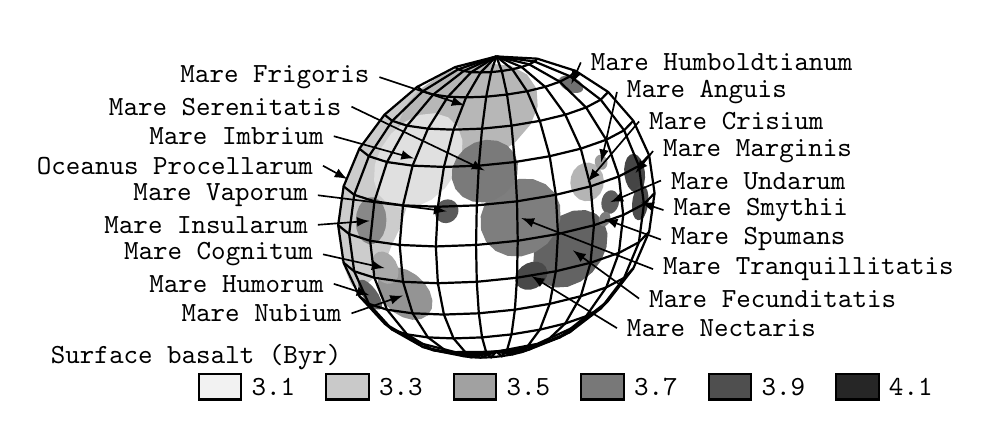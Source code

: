 \begin{tikzpicture}
\tikzstyle{tri} = [>=triangle 45]
\definecolor{Gray30}{rgb}{0.700,0.700,0.700}
\definecolor{Black}{rgb}{0.000,0.000,0.000}

\begin{scope}[Gray30,line width=0.8pt]
\coordinate (l2-p1-1) at (5.658,6.504);
\coordinate (l2-p1-2) at (5.677,6.473);
\coordinate (l2-p1-3) at (5.765,6.447);
\coordinate (l2-p1-4) at (5.694,6.646);
\coordinate (l2-p1-5) at (5.56,6.754);
\definecolor{tempcolor}{rgb}{0.799,0.799,0.799}
\filldraw[tempcolor] (l2-p1-1) -- (l2-p1-2) -- (l2-p1-3) -- (l2-p1-4) -- (l2-p1-5) -- cycle;
\coordinate (l2-p2-1) at (5.56,6.754);
\coordinate (l2-p2-2) at (5.694,6.646);
\coordinate (l2-p2-3) at (5.63,7.119);
\coordinate (l2-p2-4) at (5.491,7.23);
\definecolor{tempcolor}{rgb}{0.799,0.799,0.799}
\filldraw[tempcolor] (l2-p2-1) -- (l2-p2-2) -- (l2-p2-3) -- (l2-p2-4) -- cycle;
\coordinate (l2-p3-1) at (5.491,7.23);
\coordinate (l2-p3-2) at (5.63,7.119);
\coordinate (l2-p3-3) at (5.694,7.617);
\coordinate (l2-p3-4) at (5.56,7.724);
\definecolor{tempcolor}{rgb}{0.799,0.799,0.799}
\filldraw[tempcolor] (l2-p3-1) -- (l2-p3-2) -- (l2-p3-3) -- (l2-p3-4) -- cycle;
\coordinate (l2-p4-1) at (5.56,7.724);
\coordinate (l2-p4-2) at (5.694,7.617);
\coordinate (l2-p4-3) at (5.881,8.107);
\coordinate (l2-p4-4) at (5.76,8.203);
\definecolor{tempcolor}{rgb}{0.799,0.799,0.799}
\filldraw[tempcolor] (l2-p4-1) -- (l2-p4-2) -- (l2-p4-3) -- (l2-p4-4) -- cycle;
\coordinate (l2-p5-1) at (5.76,8.203);
\coordinate (l2-p5-2) at (5.881,8.107);
\coordinate (l2-p5-3) at (6.178,8.556);
\coordinate (l2-p5-4) at (6.079,8.634);
\definecolor{tempcolor}{rgb}{0.799,0.799,0.799}
\filldraw[tempcolor] (l2-p5-1) -- (l2-p5-2) -- (l2-p5-3) -- (l2-p5-4) -- cycle;
\coordinate (l2-p6-1) at (6.079,8.634);
\coordinate (l2-p6-2) at (6.178,8.556);
\coordinate (l2-p6-3) at (6.526,8.901);
\coordinate (l2-p6-4) at (6.519,8.961);
\coordinate (l2-p6-5) at (6.495,8.988);
\definecolor{tempcolor}{rgb}{0.799,0.799,0.799}
\filldraw[tempcolor] (l2-p6-1) -- (l2-p6-2) -- (l2-p6-3) -- (l2-p6-4) -- (l2-p6-5) -- cycle;
\coordinate (l2-p7-1) at (6.525,8.993);
\coordinate (l2-p7-2) at (6.504,8.994);
\coordinate (l2-p7-3) at (6.495,8.988);
\coordinate (l2-p7-4) at (6.519,8.961);
\definecolor{tempcolor}{rgb}{0.799,0.799,0.799}
\filldraw[tempcolor] (l2-p7-1) -- (l2-p7-2) -- (l2-p7-3) -- (l2-p7-4) -- cycle;
\coordinate (l2-p8-1) at (5.765,6.447);
\coordinate (l2-p8-2) at (5.787,6.445);
\coordinate (l2-p8-3) at (5.93,6.569);
\coordinate (l2-p8-4) at (5.694,6.646);
\definecolor{tempcolor}{rgb}{0.799,0.799,0.799}
\filldraw[tempcolor] (l2-p8-1) -- (l2-p8-2) -- (l2-p8-3) -- (l2-p8-4) -- cycle;
\coordinate (l2-p9-1) at (5.694,6.646);
\coordinate (l2-p9-2) at (5.93,6.569);
\coordinate (l2-p9-3) at (5.934,6.572);
\coordinate (l2-p9-4) at (5.944,6.593);
\coordinate (l2-p9-5) at (5.897,7.033);
\coordinate (l2-p9-6) at (5.63,7.119);
\definecolor{tempcolor}{rgb}{0.799,0.799,0.799}
\filldraw[tempcolor] (l2-p9-1) -- (l2-p9-2) -- (l2-p9-3) -- (l2-p9-4) -- (l2-p9-5) -- (l2-p9-6) -- cycle;
\coordinate (l2-p10-1) at (5.63,7.119);
\coordinate (l2-p10-2) at (5.897,7.033);
\coordinate (l2-p10-3) at (5.951,7.534);
\coordinate (l2-p10-4) at (5.694,7.617);
\definecolor{tempcolor}{rgb}{0.799,0.799,0.799}
\filldraw[tempcolor] (l2-p10-1) -- (l2-p10-2) -- (l2-p10-3) -- (l2-p10-4) -- cycle;
\coordinate (l2-p11-1) at (5.694,7.617);
\coordinate (l2-p11-2) at (5.951,7.534);
\coordinate (l2-p11-3) at (6.111,8.033);
\coordinate (l2-p11-4) at (5.881,8.107);
\definecolor{tempcolor}{rgb}{0.799,0.799,0.799}
\filldraw[tempcolor] (l2-p11-1) -- (l2-p11-2) -- (l2-p11-3) -- (l2-p11-4) -- cycle;
\coordinate (l2-p12-1) at (5.881,8.107);
\coordinate (l2-p12-2) at (6.111,8.033);
\coordinate (l2-p12-3) at (6.366,8.495);
\coordinate (l2-p12-4) at (6.178,8.556);
\definecolor{tempcolor}{rgb}{0.799,0.799,0.799}
\filldraw[tempcolor] (l2-p12-1) -- (l2-p12-2) -- (l2-p12-3) -- (l2-p12-4) -- cycle;
\coordinate (l2-p13-1) at (6.178,8.556);
\coordinate (l2-p13-2) at (6.366,8.495);
\coordinate (l2-p13-3) at (6.569,8.756);
\coordinate (l2-p13-4) at (6.583,8.813);
\coordinate (l2-p13-5) at (6.526,8.901);
\definecolor{tempcolor}{rgb}{0.799,0.799,0.799}
\filldraw[tempcolor] (l2-p13-1) -- (l2-p13-2) -- (l2-p13-3) -- (l2-p13-4) -- (l2-p13-5) -- cycle;
\coordinate (l2-p14-1) at (5.944,6.593);
\coordinate (l2-p14-2) at (6.101,6.839);
\coordinate (l2-p14-3) at (6.162,6.991);
\coordinate (l2-p14-4) at (5.897,7.033);
\definecolor{tempcolor}{rgb}{0.799,0.799,0.799}
\filldraw[tempcolor] (l2-p14-1) -- (l2-p14-2) -- (l2-p14-3) -- (l2-p14-4) -- cycle;
\coordinate (l2-p15-1) at (5.897,7.033);
\coordinate (l2-p15-2) at (6.162,6.991);
\coordinate (l2-p15-3) at (6.269,7.214);
\coordinate (l2-p15-4) at (6.287,7.279);
\coordinate (l2-p15-5) at (6.314,7.483);
\coordinate (l2-p15-6) at (5.951,7.534);
\definecolor{tempcolor}{rgb}{0.799,0.799,0.799}
\filldraw[tempcolor] (l2-p15-1) -- (l2-p15-2) -- (l2-p15-3) -- (l2-p15-4) -- (l2-p15-5) -- (l2-p15-6) -- cycle;
\coordinate (l2-p16-1) at (5.951,7.534);
\coordinate (l2-p16-2) at (6.314,7.483);
\coordinate (l2-p16-3) at (6.436,7.987);
\coordinate (l2-p16-4) at (6.111,8.033);
\definecolor{tempcolor}{rgb}{0.799,0.799,0.799}
\filldraw[tempcolor] (l2-p16-1) -- (l2-p16-2) -- (l2-p16-3) -- (l2-p16-4) -- cycle;
\coordinate (l2-p17-1) at (6.111,8.033);
\coordinate (l2-p17-2) at (6.436,7.987);
\coordinate (l2-p17-3) at (6.535,8.25);
\coordinate (l2-p17-4) at (6.573,8.463);
\coordinate (l2-p17-5) at (6.366,8.495);
\definecolor{tempcolor}{rgb}{0.799,0.799,0.799}
\filldraw[tempcolor] (l2-p17-1) -- (l2-p17-2) -- (l2-p17-3) -- (l2-p17-4) -- (l2-p17-5) -- cycle;
\coordinate (l2-p18-1) at (6.366,8.495);
\coordinate (l2-p18-2) at (6.573,8.463);
\coordinate (l2-p18-3) at (6.583,8.502);
\coordinate (l2-p18-4) at (6.569,8.756);
\definecolor{tempcolor}{rgb}{0.799,0.799,0.799}
\filldraw[tempcolor] (l2-p18-1) -- (l2-p18-2) -- (l2-p18-3) -- (l2-p18-4) -- cycle;
\coordinate (l2-p19-1) at (6.287,7.279);
\coordinate (l2-p19-2) at (6.352,7.479);
\coordinate (l2-p19-3) at (6.314,7.483);
\definecolor{tempcolor}{rgb}{0.799,0.799,0.799}
\filldraw[tempcolor] (l2-p19-1) -- (l2-p19-2) -- (l2-p19-3) -- cycle;
\coordinate (l2-p20-1) at (6.314,7.483);
\coordinate (l2-p20-2) at (6.352,7.479);
\coordinate (l2-p20-3) at (6.416,7.651);
\coordinate (l2-p20-4) at (6.49,7.982);
\coordinate (l2-p20-5) at (6.436,7.987);
\definecolor{tempcolor}{rgb}{0.799,0.799,0.799}
\filldraw[tempcolor] (l2-p20-1) -- (l2-p20-2) -- (l2-p20-3) -- (l2-p20-4) -- (l2-p20-5) -- cycle;
\coordinate (l2-p21-1) at (6.436,7.987);
\coordinate (l2-p21-2) at (6.49,7.982);
\coordinate (l2-p21-3) at (6.525,8.099);
\coordinate (l2-p21-4) at (6.535,8.25);
\definecolor{tempcolor}{rgb}{0.799,0.799,0.799}
\filldraw[tempcolor] (l2-p21-1) -- (l2-p21-2) -- (l2-p21-3) -- (l2-p21-4) -- cycle;
\coordinate (l2-p22-1) at (6.54,8.946);
\coordinate (l2-p22-2) at (6.401,8.793);
\coordinate (l2-p22-3) at (6.565,8.932);
\definecolor{tempcolor}{rgb}{0.717,0.717,0.717}
\filldraw[tempcolor] (l2-p22-1) -- (l2-p22-2) -- (l2-p22-3) -- cycle;
\coordinate (l2-p23-1) at (7.015,9.212);
\coordinate (l2-p23-2) at (6.801,9.126);
\coordinate (l2-p23-3) at (6.543,8.949);
\coordinate (l2-p23-4) at (6.54,8.946);
\coordinate (l2-p23-5) at (6.565,8.932);
\coordinate (l2-p23-6) at (7.015,9.211);
\definecolor{tempcolor}{rgb}{0.717,0.717,0.717}
\filldraw[tempcolor] (l2-p23-1) -- (l2-p23-2) -- (l2-p23-3) -- (l2-p23-4) -- (l2-p23-5) -- (l2-p23-6) -- cycle;
\coordinate (l2-p24-1) at (7.021,9.214);
\coordinate (l2-p24-2) at (7.015,9.212);
\coordinate (l2-p24-3) at (7.015,9.211);
\definecolor{tempcolor}{rgb}{0.717,0.717,0.717}
\filldraw[tempcolor] (l2-p24-1) -- (l2-p24-2) -- (l2-p24-3) -- cycle;
\coordinate (l2-p25-1) at (6.269,8.52);
\coordinate (l2-p25-2) at (6.264,8.502);
\coordinate (l2-p25-3) at (6.268,8.342);
\coordinate (l2-p25-4) at (6.366,8.495);
\definecolor{tempcolor}{rgb}{0.717,0.717,0.717}
\filldraw[tempcolor] (l2-p25-1) -- (l2-p25-2) -- (l2-p25-3) -- (l2-p25-4) -- cycle;
\coordinate (l2-p26-1) at (6.401,8.793);
\coordinate (l2-p26-2) at (6.357,8.732);
\coordinate (l2-p26-3) at (6.269,8.52);
\coordinate (l2-p26-4) at (6.366,8.495);
\coordinate (l2-p26-5) at (6.698,8.89);
\coordinate (l2-p26-6) at (6.565,8.932);
\definecolor{tempcolor}{rgb}{0.717,0.717,0.717}
\filldraw[tempcolor] (l2-p26-1) -- (l2-p26-2) -- (l2-p26-3) -- (l2-p26-4) -- (l2-p26-5) -- (l2-p26-6) -- cycle;
\coordinate (l2-p27-1) at (6.565,8.932);
\coordinate (l2-p27-2) at (6.698,8.89);
\coordinate (l2-p27-3) at (7.084,9.189);
\coordinate (l2-p27-4) at (7.015,9.211);
\definecolor{tempcolor}{rgb}{0.717,0.717,0.717}
\filldraw[tempcolor] (l2-p27-1) -- (l2-p27-2) -- (l2-p27-3) -- (l2-p27-4) -- cycle;
\coordinate (l2-p28-1) at (7.189,9.248);
\coordinate (l2-p28-2) at (7.099,9.243);
\coordinate (l2-p28-3) at (7.021,9.214);
\coordinate (l2-p28-4) at (7.015,9.211);
\coordinate (l2-p28-5) at (7.084,9.189);
\definecolor{tempcolor}{rgb}{0.717,0.717,0.717}
\filldraw[tempcolor] (l2-p28-1) -- (l2-p28-2) -- (l2-p28-3) -- (l2-p28-4) -- (l2-p28-5) -- cycle;
\coordinate (l2-p29-1) at (6.268,8.342);
\coordinate (l2-p29-2) at (6.278,8.286);
\coordinate (l2-p29-3) at (6.394,8.111);
\coordinate (l2-p29-4) at (6.464,8.069);
\coordinate (l2-p29-5) at (6.631,8.457);
\coordinate (l2-p29-6) at (6.366,8.495);
\definecolor{tempcolor}{rgb}{0.717,0.717,0.717}
\filldraw[tempcolor] (l2-p29-1) -- (l2-p29-2) -- (l2-p29-3) -- (l2-p29-4) -- (l2-p29-5) -- (l2-p29-6) -- cycle;
\coordinate (l2-p30-1) at (6.366,8.495);
\coordinate (l2-p30-2) at (6.631,8.457);
\coordinate (l2-p30-3) at (6.885,8.863);
\coordinate (l2-p30-4) at (6.698,8.89);
\definecolor{tempcolor}{rgb}{0.717,0.717,0.717}
\filldraw[tempcolor] (l2-p30-1) -- (l2-p30-2) -- (l2-p30-3) -- (l2-p30-4) -- cycle;
\coordinate (l2-p31-1) at (6.698,8.89);
\coordinate (l2-p31-2) at (6.885,8.863);
\coordinate (l2-p31-3) at (7.181,9.175);
\coordinate (l2-p31-4) at (7.084,9.189);
\definecolor{tempcolor}{rgb}{0.717,0.717,0.717}
\filldraw[tempcolor] (l2-p31-1) -- (l2-p31-2) -- (l2-p31-3) -- (l2-p31-4) -- cycle;
\coordinate (l2-p32-1) at (7.297,9.262);
\coordinate (l2-p32-2) at (7.189,9.248);
\coordinate (l2-p32-3) at (7.084,9.189);
\coordinate (l2-p32-4) at (7.181,9.175);
\definecolor{tempcolor}{rgb}{0.717,0.717,0.717}
\filldraw[tempcolor] (l2-p32-1) -- (l2-p32-2) -- (l2-p32-3) -- (l2-p32-4) -- cycle;
\coordinate (l2-p33-1) at (6.781,7.971);
\coordinate (l2-p33-2) at (6.833,7.965);
\coordinate (l2-p33-3) at (6.834,7.971);
\definecolor{tempcolor}{rgb}{0.717,0.717,0.717}
\filldraw[tempcolor] (l2-p33-1) -- (l2-p33-2) -- (l2-p33-3) -- cycle;
\coordinate (l2-p34-1) at (6.464,8.069);
\coordinate (l2-p34-2) at (6.601,7.998);
\coordinate (l2-p34-3) at (6.781,7.971);
\coordinate (l2-p34-4) at (6.834,7.971);
\coordinate (l2-p34-5) at (6.956,8.444);
\coordinate (l2-p34-6) at (6.631,8.457);
\definecolor{tempcolor}{rgb}{0.717,0.717,0.717}
\filldraw[tempcolor] (l2-p34-1) -- (l2-p34-2) -- (l2-p34-3) -- (l2-p34-4) -- (l2-p34-5) -- (l2-p34-6) -- cycle;
\coordinate (l2-p35-1) at (6.631,8.457);
\coordinate (l2-p35-2) at (6.956,8.444);
\coordinate (l2-p35-3) at (7.115,8.854);
\coordinate (l2-p35-4) at (6.885,8.863);
\definecolor{tempcolor}{rgb}{0.717,0.717,0.717}
\filldraw[tempcolor] (l2-p35-1) -- (l2-p35-2) -- (l2-p35-3) -- (l2-p35-4) -- cycle;
\coordinate (l2-p36-1) at (6.885,8.863);
\coordinate (l2-p36-2) at (7.115,8.854);
\coordinate (l2-p36-3) at (7.3,9.171);
\coordinate (l2-p36-4) at (7.181,9.175);
\definecolor{tempcolor}{rgb}{0.717,0.717,0.717}
\filldraw[tempcolor] (l2-p36-1) -- (l2-p36-2) -- (l2-p36-3) -- (l2-p36-4) -- cycle;
\coordinate (l2-p37-1) at (7.394,9.283);
\coordinate (l2-p37-2) at (7.297,9.262);
\coordinate (l2-p37-3) at (7.181,9.175);
\coordinate (l2-p37-4) at (7.3,9.171);
\definecolor{tempcolor}{rgb}{0.717,0.717,0.717}
\filldraw[tempcolor] (l2-p37-1) -- (l2-p37-2) -- (l2-p37-3) -- (l2-p37-4) -- cycle;
\coordinate (l2-p38-1) at (6.833,7.965);
\coordinate (l2-p38-2) at (6.872,7.96);
\coordinate (l2-p38-3) at (6.969,7.972);
\coordinate (l2-p38-4) at (6.834,7.971);
\definecolor{tempcolor}{rgb}{0.717,0.717,0.717}
\filldraw[tempcolor] (l2-p38-1) -- (l2-p38-2) -- (l2-p38-3) -- (l2-p38-4) -- cycle;
\coordinate (l2-p39-1) at (6.834,7.971);
\coordinate (l2-p39-2) at (6.969,7.972);
\coordinate (l2-p39-3) at (7.175,8.002);
\coordinate (l2-p39-4) at (7.281,8.042);
\coordinate (l2-p39-5) at (7.318,8.457);
\coordinate (l2-p39-6) at (6.956,8.444);
\definecolor{tempcolor}{rgb}{0.717,0.717,0.717}
\filldraw[tempcolor] (l2-p39-1) -- (l2-p39-2) -- (l2-p39-3) -- (l2-p39-4) -- (l2-p39-5) -- (l2-p39-6) -- cycle;
\coordinate (l2-p40-1) at (6.956,8.444);
\coordinate (l2-p40-2) at (7.318,8.457);
\coordinate (l2-p40-3) at (7.371,8.863);
\coordinate (l2-p40-4) at (7.115,8.854);
\definecolor{tempcolor}{rgb}{0.717,0.717,0.717}
\filldraw[tempcolor] (l2-p40-1) -- (l2-p40-2) -- (l2-p40-3) -- (l2-p40-4) -- cycle;
\coordinate (l2-p41-1) at (7.115,8.854);
\coordinate (l2-p41-2) at (7.371,8.863);
\coordinate (l2-p41-3) at (7.433,9.175);
\coordinate (l2-p41-4) at (7.3,9.171);
\definecolor{tempcolor}{rgb}{0.717,0.717,0.717}
\filldraw[tempcolor] (l2-p41-1) -- (l2-p41-2) -- (l2-p41-3) -- (l2-p41-4) -- cycle;
\coordinate (l2-p42-1) at (7.402,9.285);
\coordinate (l2-p42-2) at (7.394,9.283);
\coordinate (l2-p42-3) at (7.3,9.171);
\coordinate (l2-p42-4) at (7.433,9.175);
\coordinate (l2-p42-5) at (7.458,9.267);
\definecolor{tempcolor}{rgb}{0.717,0.717,0.717}
\filldraw[tempcolor] (l2-p42-1) -- (l2-p42-2) -- (l2-p42-3) -- (l2-p42-4) -- (l2-p42-5) -- cycle;
\coordinate (l2-p43-1) at (7.281,8.042);
\coordinate (l2-p43-2) at (7.473,8.119);
\coordinate (l2-p43-3) at (7.714,8.284);
\coordinate (l2-p43-4) at (7.692,8.495);
\coordinate (l2-p43-5) at (7.318,8.457);
\definecolor{tempcolor}{rgb}{0.717,0.717,0.717}
\filldraw[tempcolor] (l2-p43-1) -- (l2-p43-2) -- (l2-p43-3) -- (l2-p43-4) -- (l2-p43-5) -- cycle;
\coordinate (l2-p44-1) at (7.318,8.457);
\coordinate (l2-p44-2) at (7.692,8.495);
\coordinate (l2-p44-3) at (7.635,8.89);
\coordinate (l2-p44-4) at (7.371,8.863);
\definecolor{tempcolor}{rgb}{0.717,0.717,0.717}
\filldraw[tempcolor] (l2-p44-1) -- (l2-p44-2) -- (l2-p44-3) -- (l2-p44-4) -- cycle;
\coordinate (l2-p45-1) at (7.371,8.863);
\coordinate (l2-p45-2) at (7.635,8.89);
\coordinate (l2-p45-3) at (7.569,9.189);
\coordinate (l2-p45-4) at (7.433,9.175);
\definecolor{tempcolor}{rgb}{0.717,0.717,0.717}
\filldraw[tempcolor] (l2-p45-1) -- (l2-p45-2) -- (l2-p45-3) -- (l2-p45-4) -- cycle;
\coordinate (l2-p46-1) at (7.433,9.175);
\coordinate (l2-p46-2) at (7.569,9.189);
\coordinate (l2-p46-3) at (7.55,9.253);
\coordinate (l2-p46-4) at (7.458,9.267);
\definecolor{tempcolor}{rgb}{0.717,0.717,0.717}
\filldraw[tempcolor] (l2-p46-1) -- (l2-p46-2) -- (l2-p46-3) -- (l2-p46-4) -- cycle;
\coordinate (l2-p47-1) at (7.714,8.284);
\coordinate (l2-p47-2) at (7.731,8.296);
\coordinate (l2-p47-3) at (7.918,8.513);
\coordinate (l2-p47-4) at (7.927,8.532);
\coordinate (l2-p47-5) at (7.692,8.495);
\definecolor{tempcolor}{rgb}{0.717,0.717,0.717}
\filldraw[tempcolor] (l2-p47-1) -- (l2-p47-2) -- (l2-p47-3) -- (l2-p47-4) -- (l2-p47-5) -- cycle;
\coordinate (l2-p48-1) at (7.692,8.495);
\coordinate (l2-p48-2) at (7.927,8.532);
\coordinate (l2-p48-3) at (7.997,8.702);
\coordinate (l2-p48-4) at (7.89,8.932);
\coordinate (l2-p48-5) at (7.635,8.89);
\definecolor{tempcolor}{rgb}{0.717,0.717,0.717}
\filldraw[tempcolor] (l2-p48-1) -- (l2-p48-2) -- (l2-p48-3) -- (l2-p48-4) -- (l2-p48-5) -- cycle;
\coordinate (l2-p49-1) at (7.635,8.89);
\coordinate (l2-p49-2) at (7.89,8.932);
\coordinate (l2-p49-3) at (7.702,9.211);
\coordinate (l2-p49-4) at (7.569,9.189);
\definecolor{tempcolor}{rgb}{0.717,0.717,0.717}
\filldraw[tempcolor] (l2-p49-1) -- (l2-p49-2) -- (l2-p49-3) -- (l2-p49-4) -- cycle;
\coordinate (l2-p50-1) at (7.569,9.189);
\coordinate (l2-p50-2) at (7.702,9.211);
\coordinate (l2-p50-3) at (7.668,9.247);
\coordinate (l2-p50-4) at (7.55,9.253);
\definecolor{tempcolor}{rgb}{0.717,0.717,0.717}
\filldraw[tempcolor] (l2-p50-1) -- (l2-p50-2) -- (l2-p50-3) -- (l2-p50-4) -- cycle;
\coordinate (l2-p51-1) at (7.997,8.702);
\coordinate (l2-p51-2) at (8.01,8.743);
\coordinate (l2-p51-3) at (7.997,8.956);
\coordinate (l2-p51-4) at (7.89,8.932);
\definecolor{tempcolor}{rgb}{0.717,0.717,0.717}
\filldraw[tempcolor] (l2-p51-1) -- (l2-p51-2) -- (l2-p51-3) -- (l2-p51-4) -- cycle;
\coordinate (l2-p52-1) at (7.89,8.932);
\coordinate (l2-p52-2) at (7.997,8.956);
\coordinate (l2-p52-3) at (7.997,8.959);
\coordinate (l2-p52-4) at (7.88,9.134);
\coordinate (l2-p52-5) at (7.726,9.217);
\coordinate (l2-p52-6) at (7.702,9.211);
\definecolor{tempcolor}{rgb}{0.717,0.717,0.717}
\filldraw[tempcolor] (l2-p52-1) -- (l2-p52-2) -- (l2-p52-3) -- (l2-p52-4) -- (l2-p52-5) -- (l2-p52-6) -- cycle;
\coordinate (l2-p53-1) at (7.702,9.211);
\coordinate (l2-p53-2) at (7.726,9.217);
\coordinate (l2-p53-3) at (7.674,9.247);
\coordinate (l2-p53-4) at (7.668,9.247);
\definecolor{tempcolor}{rgb}{0.717,0.717,0.717}
\filldraw[tempcolor] (l2-p53-1) -- (l2-p53-2) -- (l2-p53-3) -- (l2-p53-4) -- cycle;
\coordinate (l2-p54-1) at (5.993,8.064);
\coordinate (l2-p54-2) at (5.97,7.992);
\coordinate (l2-p54-3) at (5.961,7.794);
\coordinate (l2-p54-4) at (5.991,7.695);
\coordinate (l2-p54-5) at (6.111,8.033);
\definecolor{tempcolor}{rgb}{0.877,0.877,0.877}
\filldraw[tempcolor] (l2-p54-1) -- (l2-p54-2) -- (l2-p54-3) -- (l2-p54-4) -- (l2-p54-5) -- cycle;
\coordinate (l2-p55-1) at (6.317,8.507);
\coordinate (l2-p55-2) at (6.175,8.384);
\coordinate (l2-p55-3) at (6.045,8.197);
\coordinate (l2-p55-4) at (5.993,8.064);
\coordinate (l2-p55-5) at (6.111,8.033);
\coordinate (l2-p55-6) at (6.366,8.495);
\definecolor{tempcolor}{rgb}{0.877,0.877,0.877}
\filldraw[tempcolor] (l2-p55-1) -- (l2-p55-2) -- (l2-p55-3) -- (l2-p55-4) -- (l2-p55-5) -- (l2-p55-6) -- cycle;
\coordinate (l2-p56-1) at (6.413,8.562);
\coordinate (l2-p56-2) at (6.345,8.53);
\coordinate (l2-p56-3) at (6.317,8.507);
\coordinate (l2-p56-4) at (6.366,8.495);
\definecolor{tempcolor}{rgb}{0.877,0.877,0.877}
\filldraw[tempcolor] (l2-p56-1) -- (l2-p56-2) -- (l2-p56-3) -- (l2-p56-4) -- cycle;
\coordinate (l2-p57-1) at (6.171,7.498);
\coordinate (l2-p57-2) at (6.294,7.459);
\coordinate (l2-p57-3) at (6.31,7.461);
\coordinate (l2-p57-4) at (6.314,7.483);
\definecolor{tempcolor}{rgb}{0.877,0.877,0.877}
\filldraw[tempcolor] (l2-p57-1) -- (l2-p57-2) -- (l2-p57-3) -- (l2-p57-4) -- cycle;
\coordinate (l2-p58-1) at (5.991,7.695);
\coordinate (l2-p58-2) at (6.017,7.627);
\coordinate (l2-p58-3) at (6.133,7.511);
\coordinate (l2-p58-4) at (6.171,7.498);
\coordinate (l2-p58-5) at (6.314,7.483);
\coordinate (l2-p58-6) at (6.436,7.987);
\coordinate (l2-p58-7) at (6.111,8.033);
\definecolor{tempcolor}{rgb}{0.877,0.877,0.877}
\filldraw[tempcolor] (l2-p58-1) -- (l2-p58-2) -- (l2-p58-3) -- (l2-p58-4) -- (l2-p58-5) -- (l2-p58-6) -- (l2-p58-7) -- cycle;
\coordinate (l2-p59-1) at (6.111,8.033);
\coordinate (l2-p59-2) at (6.436,7.987);
\coordinate (l2-p59-3) at (6.631,8.457);
\coordinate (l2-p59-4) at (6.366,8.495);
\definecolor{tempcolor}{rgb}{0.877,0.877,0.877}
\filldraw[tempcolor] (l2-p59-1) -- (l2-p59-2) -- (l2-p59-3) -- (l2-p59-4) -- cycle;
\coordinate (l2-p60-1) at (6.722,8.639);
\coordinate (l2-p60-2) at (6.535,8.619);
\coordinate (l2-p60-3) at (6.413,8.562);
\coordinate (l2-p60-4) at (6.366,8.495);
\coordinate (l2-p60-5) at (6.631,8.457);
\coordinate (l2-p60-6) at (6.731,8.635);
\definecolor{tempcolor}{rgb}{0.877,0.877,0.877}
\filldraw[tempcolor] (l2-p60-1) -- (l2-p60-2) -- (l2-p60-3) -- (l2-p60-4) -- (l2-p60-5) -- (l2-p60-6) -- cycle;
\coordinate (l2-p61-1) at (6.31,7.461);
\coordinate (l2-p61-2) at (6.433,7.474);
\coordinate (l2-p61-3) at (6.314,7.483);
\definecolor{tempcolor}{rgb}{0.877,0.877,0.877}
\filldraw[tempcolor] (l2-p61-1) -- (l2-p61-2) -- (l2-p61-3) -- cycle;
\coordinate (l2-p62-1) at (6.314,7.483);
\coordinate (l2-p62-2) at (6.433,7.474);
\coordinate (l2-p62-3) at (6.48,7.479);
\coordinate (l2-p62-4) at (6.67,7.568);
\coordinate (l2-p62-5) at (6.781,7.663);
\coordinate (l2-p62-6) at (6.834,7.971);
\coordinate (l2-p62-7) at (6.436,7.987);
\definecolor{tempcolor}{rgb}{0.877,0.877,0.877}
\filldraw[tempcolor] (l2-p62-1) -- (l2-p62-2) -- (l2-p62-3) -- (l2-p62-4) -- (l2-p62-5) -- (l2-p62-6) -- (l2-p62-7) -- cycle;
\coordinate (l2-p63-1) at (6.436,7.987);
\coordinate (l2-p63-2) at (6.834,7.971);
\coordinate (l2-p63-3) at (6.956,8.444);
\coordinate (l2-p63-4) at (6.631,8.457);
\definecolor{tempcolor}{rgb}{0.877,0.877,0.877}
\filldraw[tempcolor] (l2-p63-1) -- (l2-p63-2) -- (l2-p63-3) -- (l2-p63-4) -- cycle;
\coordinate (l2-p64-1) at (6.631,8.457);
\coordinate (l2-p64-2) at (6.956,8.444);
\coordinate (l2-p64-3) at (6.972,8.494);
\coordinate (l2-p64-4) at (6.882,8.588);
\coordinate (l2-p64-5) at (6.731,8.635);
\definecolor{tempcolor}{rgb}{0.877,0.877,0.877}
\filldraw[tempcolor] (l2-p64-1) -- (l2-p64-2) -- (l2-p64-3) -- (l2-p64-4) -- (l2-p64-5) -- cycle;
\coordinate (l2-p65-1) at (6.781,7.663);
\coordinate (l2-p65-2) at (6.841,7.715);
\coordinate (l2-p65-3) at (6.971,7.902);
\coordinate (l2-p65-4) at (6.996,7.973);
\coordinate (l2-p65-5) at (6.834,7.971);
\definecolor{tempcolor}{rgb}{0.877,0.877,0.877}
\filldraw[tempcolor] (l2-p65-1) -- (l2-p65-2) -- (l2-p65-3) -- (l2-p65-4) -- (l2-p65-5) -- cycle;
\coordinate (l2-p66-1) at (6.834,7.971);
\coordinate (l2-p66-2) at (6.996,7.973);
\coordinate (l2-p66-3) at (7.045,8.106);
\coordinate (l2-p66-4) at (7.055,8.304);
\coordinate (l2-p66-5) at (7.006,8.445);
\coordinate (l2-p66-6) at (6.956,8.444);
\definecolor{tempcolor}{rgb}{0.877,0.877,0.877}
\filldraw[tempcolor] (l2-p66-1) -- (l2-p66-2) -- (l2-p66-3) -- (l2-p66-4) -- (l2-p66-5) -- (l2-p66-6) -- cycle;
\coordinate (l2-p67-1) at (6.956,8.444);
\coordinate (l2-p67-2) at (7.006,8.445);
\coordinate (l2-p67-3) at (6.998,8.471);
\coordinate (l2-p67-4) at (6.972,8.494);
\definecolor{tempcolor}{rgb}{0.877,0.877,0.877}
\filldraw[tempcolor] (l2-p67-1) -- (l2-p67-2) -- (l2-p67-3) -- (l2-p67-4) -- cycle;
\coordinate (l2-p68-1) at (8.025,6.604);
\coordinate (l2-p68-2) at (8.026,6.603);
\coordinate (l2-p68-3) at (8.119,6.503);
\coordinate (l2-p68-4) at (8.228,6.462);
\coordinate (l2-p68-5) at (8.255,6.646);
\definecolor{tempcolor}{rgb}{0.389,0.389,0.389}
\filldraw[tempcolor] (l2-p68-1) -- (l2-p68-2) -- (l2-p68-3) -- (l2-p68-4) -- (l2-p68-5) -- cycle;
\coordinate (l2-p69-1) at (8.065,7.078);
\coordinate (l2-p69-2) at (8.06,7.072);
\coordinate (l2-p69-3) at (7.994,6.906);
\coordinate (l2-p69-4) at (7.982,6.743);
\coordinate (l2-p69-5) at (8.025,6.604);
\coordinate (l2-p69-6) at (8.255,6.646);
\coordinate (l2-p69-7) at (8.282,7.119);
\definecolor{tempcolor}{rgb}{0.389,0.389,0.389}
\filldraw[tempcolor] (l2-p69-1) -- (l2-p69-2) -- (l2-p69-3) -- (l2-p69-4) -- (l2-p69-5) -- (l2-p69-6) -- (l2-p69-7) -- cycle;
\coordinate (l2-p70-1) at (8.278,7.304);
\coordinate (l2-p70-2) at (8.172,7.221);
\coordinate (l2-p70-3) at (8.065,7.078);
\coordinate (l2-p70-4) at (8.282,7.119);
\definecolor{tempcolor}{rgb}{0.389,0.389,0.389}
\filldraw[tempcolor] (l2-p70-1) -- (l2-p70-2) -- (l2-p70-3) -- (l2-p70-4) -- cycle;
\coordinate (l2-p71-1) at (8.228,6.462);
\coordinate (l2-p71-2) at (8.251,6.454);
\coordinate (l2-p71-3) at (8.405,6.463);
\coordinate (l2-p71-4) at (8.564,6.528);
\coordinate (l2-p71-5) at (8.664,6.607);
\coordinate (l2-p71-6) at (8.696,6.754);
\coordinate (l2-p71-7) at (8.255,6.646);
\definecolor{tempcolor}{rgb}{0.389,0.389,0.389}
\filldraw[tempcolor] (l2-p71-1) -- (l2-p71-2) -- (l2-p71-3) -- (l2-p71-4) -- (l2-p71-5) -- (l2-p71-6) -- (l2-p71-7) -- cycle;
\coordinate (l2-p72-1) at (8.255,6.646);
\coordinate (l2-p72-2) at (8.696,6.754);
\coordinate (l2-p72-3) at (8.739,7.23);
\coordinate (l2-p72-4) at (8.282,7.119);
\definecolor{tempcolor}{rgb}{0.389,0.389,0.389}
\filldraw[tempcolor] (l2-p72-1) -- (l2-p72-2) -- (l2-p72-3) -- (l2-p72-4) -- cycle;
\coordinate (l2-p73-1) at (8.474,7.4);
\coordinate (l2-p73-2) at (8.315,7.335);
\coordinate (l2-p73-3) at (8.278,7.304);
\coordinate (l2-p73-4) at (8.282,7.119);
\coordinate (l2-p73-5) at (8.739,7.23);
\coordinate (l2-p73-6) at (8.735,7.37);
\coordinate (l2-p73-7) at (8.629,7.409);
\definecolor{tempcolor}{rgb}{0.389,0.389,0.389}
\filldraw[tempcolor] (l2-p73-1) -- (l2-p73-2) -- (l2-p73-3) -- (l2-p73-4) -- (l2-p73-5) -- (l2-p73-6) -- (l2-p73-7) -- cycle;
\coordinate (l2-p74-1) at (8.664,6.607);
\coordinate (l2-p74-2) at (8.708,6.642);
\coordinate (l2-p74-3) at (8.819,6.791);
\coordinate (l2-p74-4) at (8.82,6.792);
\coordinate (l2-p74-5) at (8.696,6.754);
\definecolor{tempcolor}{rgb}{0.389,0.389,0.389}
\filldraw[tempcolor] (l2-p74-1) -- (l2-p74-2) -- (l2-p74-3) -- (l2-p74-4) -- (l2-p74-5) -- cycle;
\coordinate (l2-p75-1) at (8.696,6.754);
\coordinate (l2-p75-2) at (8.82,6.792);
\coordinate (l2-p75-3) at (8.885,6.957);
\coordinate (l2-p75-4) at (8.897,7.12);
\coordinate (l2-p75-5) at (8.854,7.26);
\coordinate (l2-p75-6) at (8.85,7.264);
\coordinate (l2-p75-7) at (8.739,7.23);
\definecolor{tempcolor}{rgb}{0.389,0.389,0.389}
\filldraw[tempcolor] (l2-p75-1) -- (l2-p75-2) -- (l2-p75-3) -- (l2-p75-4) -- (l2-p75-5) -- (l2-p75-6) -- (l2-p75-7) -- cycle;
\coordinate (l2-p76-1) at (8.739,7.23);
\coordinate (l2-p76-2) at (8.85,7.264);
\coordinate (l2-p76-3) at (8.761,7.36);
\coordinate (l2-p76-4) at (8.735,7.37);
\definecolor{tempcolor}{rgb}{0.389,0.389,0.389}
\filldraw[tempcolor] (l2-p76-1) -- (l2-p76-2) -- (l2-p76-3) -- (l2-p76-4) -- cycle;
\coordinate (l2-p77-1) at (7.417,6.994);
\coordinate (l2-p77-2) at (7.496,6.917);
\coordinate (l2-p77-3) at (7.648,6.855);
\coordinate (l2-p77-4) at (7.77,6.851);
\coordinate (l2-p77-5) at (7.771,7.033);
\definecolor{tempcolor}{rgb}{0.493,0.493,0.493}
\filldraw[tempcolor] (l2-p77-1) -- (l2-p77-2) -- (l2-p77-3) -- (l2-p77-4) -- (l2-p77-5) -- cycle;
\coordinate (l2-p78-1) at (7.365,7.491);
\coordinate (l2-p78-2) at (7.315,7.342);
\coordinate (l2-p78-3) at (7.319,7.176);
\coordinate (l2-p78-4) at (7.382,7.028);
\coordinate (l2-p78-5) at (7.417,6.994);
\coordinate (l2-p78-6) at (7.771,7.033);
\coordinate (l2-p78-7) at (7.762,7.534);
\definecolor{tempcolor}{rgb}{0.493,0.493,0.493}
\filldraw[tempcolor] (l2-p78-1) -- (l2-p78-2) -- (l2-p78-3) -- (l2-p78-4) -- (l2-p78-5) -- (l2-p78-6) -- (l2-p78-7) -- cycle;
\coordinate (l2-p79-1) at (7.75,7.791);
\coordinate (l2-p79-2) at (7.626,7.753);
\coordinate (l2-p79-3) at (7.478,7.649);
\coordinate (l2-p79-4) at (7.37,7.506);
\coordinate (l2-p79-5) at (7.365,7.491);
\coordinate (l2-p79-6) at (7.762,7.534);
\definecolor{tempcolor}{rgb}{0.493,0.493,0.493}
\filldraw[tempcolor] (l2-p79-1) -- (l2-p79-2) -- (l2-p79-3) -- (l2-p79-4) -- (l2-p79-5) -- (l2-p79-6) -- cycle;
\coordinate (l2-p80-1) at (7.77,6.851);
\coordinate (l2-p80-2) at (7.819,6.85);
\coordinate (l2-p80-3) at (7.988,6.902);
\coordinate (l2-p80-4) at (8.136,7.006);
\coordinate (l2-p80-5) at (8.211,7.105);
\coordinate (l2-p80-6) at (7.771,7.033);
\definecolor{tempcolor}{rgb}{0.493,0.493,0.493}
\filldraw[tempcolor] (l2-p80-1) -- (l2-p80-2) -- (l2-p80-3) -- (l2-p80-4) -- (l2-p80-5) -- (l2-p80-6) -- cycle;
\coordinate (l2-p81-1) at (7.771,7.033);
\coordinate (l2-p81-2) at (8.211,7.105);
\coordinate (l2-p81-3) at (8.243,7.149);
\coordinate (l2-p81-4) at (8.28,7.254);
\coordinate (l2-p81-5) at (8.261,7.56);
\coordinate (l2-p81-6) at (8.238,7.613);
\coordinate (l2-p81-7) at (7.762,7.534);
\definecolor{tempcolor}{rgb}{0.493,0.493,0.493}
\filldraw[tempcolor] (l2-p81-1) -- (l2-p81-2) -- (l2-p81-3) -- (l2-p81-4) -- (l2-p81-5) -- (l2-p81-6) -- (l2-p81-7) -- cycle;
\coordinate (l2-p82-1) at (7.795,7.806);
\coordinate (l2-p82-2) at (7.75,7.791);
\coordinate (l2-p82-3) at (7.762,7.534);
\coordinate (l2-p82-4) at (8.238,7.613);
\coordinate (l2-p82-5) at (8.232,7.627);
\coordinate (l2-p82-6) at (8.117,7.739);
\coordinate (l2-p82-7) at (7.966,7.801);
\definecolor{tempcolor}{rgb}{0.493,0.493,0.493}
\filldraw[tempcolor] (l2-p82-1) -- (l2-p82-2) -- (l2-p82-3) -- (l2-p82-4) -- (l2-p82-5) -- (l2-p82-6) -- (l2-p82-7) -- cycle;
\coordinate (l2-p83-1) at (8.28,7.254);
\coordinate (l2-p83-2) at (8.299,7.313);
\coordinate (l2-p83-3) at (8.295,7.479);
\coordinate (l2-p83-4) at (8.261,7.56);
\definecolor{tempcolor}{rgb}{0.493,0.493,0.493}
\filldraw[tempcolor] (l2-p83-1) -- (l2-p83-2) -- (l2-p83-3) -- (l2-p83-4) -- cycle;
\coordinate (l2-p84-1) at (6.202,6.141);
\coordinate (l2-p84-2) at (6.204,6.138);
\coordinate (l2-p84-3) at (6.318,6.074);
\coordinate (l2-p84-4) at (6.434,6.044);
\coordinate (l2-p84-5) at (6.468,6.046);
\coordinate (l2-p84-6) at (6.436,6.112);
\definecolor{tempcolor}{rgb}{0.581,0.581,0.581}
\filldraw[tempcolor] (l2-p84-1) -- (l2-p84-2) -- (l2-p84-3) -- (l2-p84-4) -- (l2-p84-5) -- (l2-p84-6) -- cycle;
\coordinate (l2-p85-1) at (6.014,6.551);
\coordinate (l2-p85-2) at (6.013,6.549);
\coordinate (l2-p85-3) at (6.006,6.449);
\coordinate (l2-p85-4) at (6.038,6.338);
\coordinate (l2-p85-5) at (6.107,6.23);
\coordinate (l2-p85-6) at (6.202,6.141);
\coordinate (l2-p85-7) at (6.436,6.112);
\coordinate (l2-p85-8) at (6.314,6.512);
\definecolor{tempcolor}{rgb}{0.581,0.581,0.581}
\filldraw[tempcolor] (l2-p85-1) -- (l2-p85-2) -- (l2-p85-3) -- (l2-p85-4) -- (l2-p85-5) -- (l2-p85-6) -- (l2-p85-7) -- (l2-p85-8) -- cycle;
\coordinate (l2-p86-1) at (6.245,6.681);
\coordinate (l2-p86-2) at (6.14,6.673);
\coordinate (l2-p86-3) at (6.06,6.627);
\coordinate (l2-p86-4) at (6.014,6.551);
\coordinate (l2-p86-5) at (6.314,6.512);
\coordinate (l2-p86-6) at (6.29,6.669);
\definecolor{tempcolor}{rgb}{0.581,0.581,0.581}
\filldraw[tempcolor] (l2-p86-1) -- (l2-p86-2) -- (l2-p86-3) -- (l2-p86-4) -- (l2-p86-5) -- (l2-p86-6) -- cycle;
\coordinate (l2-p87-1) at (6.468,6.046);
\coordinate (l2-p87-2) at (6.538,6.052);
\coordinate (l2-p87-3) at (6.619,6.098);
\coordinate (l2-p87-4) at (6.62,6.1);
\coordinate (l2-p87-5) at (6.436,6.112);
\definecolor{tempcolor}{rgb}{0.581,0.581,0.581}
\filldraw[tempcolor] (l2-p87-1) -- (l2-p87-2) -- (l2-p87-3) -- (l2-p87-4) -- (l2-p87-5) -- cycle;
\coordinate (l2-p88-1) at (6.436,6.112);
\coordinate (l2-p88-2) at (6.62,6.1);
\coordinate (l2-p88-3) at (6.666,6.176);
\coordinate (l2-p88-4) at (6.673,6.276);
\coordinate (l2-p88-5) at (6.64,6.387);
\coordinate (l2-p88-6) at (6.571,6.495);
\coordinate (l2-p88-7) at (6.568,6.497);
\coordinate (l2-p88-8) at (6.314,6.512);
\definecolor{tempcolor}{rgb}{0.581,0.581,0.581}
\filldraw[tempcolor] (l2-p88-1) -- (l2-p88-2) -- (l2-p88-3) -- (l2-p88-4) -- (l2-p88-5) -- (l2-p88-6) -- (l2-p88-7) -- (l2-p88-8) -- cycle;
\coordinate (l2-p89-1) at (6.314,6.512);
\coordinate (l2-p89-2) at (6.568,6.497);
\coordinate (l2-p89-3) at (6.474,6.586);
\coordinate (l2-p89-4) at (6.361,6.651);
\coordinate (l2-p89-5) at (6.29,6.669);
\definecolor{tempcolor}{rgb}{0.581,0.581,0.581}
\filldraw[tempcolor] (l2-p89-1) -- (l2-p89-2) -- (l2-p89-3) -- (l2-p89-4) -- (l2-p89-5) -- cycle;
\coordinate (l2-p90-1) at (6.962,7.972);
\coordinate (l2-p90-2) at (6.954,7.952);
\coordinate (l2-p90-3) at (6.949,7.819);
\coordinate (l2-p90-4) at (6.992,7.698);
\coordinate (l2-p90-5) at (7.079,7.603);
\coordinate (l2-p90-6) at (7.199,7.546);
\coordinate (l2-p90-7) at (7.253,7.541);
\coordinate (l2-p90-8) at (7.277,7.987);
\definecolor{tempcolor}{rgb}{0.479,0.479,0.479}
\filldraw[tempcolor] (l2-p90-1) -- (l2-p90-2) -- (l2-p90-3) -- (l2-p90-4) -- (l2-p90-5) -- (l2-p90-6) -- (l2-p90-7) -- (l2-p90-8) -- cycle;
\coordinate (l2-p91-1) at (7.3,8.284);
\coordinate (l2-p91-2) at (7.229,8.266);
\coordinate (l2-p91-3) at (7.103,8.19);
\coordinate (l2-p91-4) at (7.008,8.081);
\coordinate (l2-p91-5) at (6.962,7.972);
\coordinate (l2-p91-6) at (7.277,7.987);
\definecolor{tempcolor}{rgb}{0.479,0.479,0.479}
\filldraw[tempcolor] (l2-p91-1) -- (l2-p91-2) -- (l2-p91-3) -- (l2-p91-4) -- (l2-p91-5) -- (l2-p91-6) -- cycle;
\coordinate (l2-p92-1) at (7.253,7.541);
\coordinate (l2-p92-2) at (7.337,7.534);
\coordinate (l2-p92-3) at (7.478,7.569);
\coordinate (l2-p92-4) at (7.603,7.645);
\coordinate (l2-p92-5) at (7.699,7.754);
\coordinate (l2-p92-6) at (7.746,7.868);
\coordinate (l2-p92-7) at (7.735,8.033);
\coordinate (l2-p92-8) at (7.277,7.987);
\definecolor{tempcolor}{rgb}{0.479,0.479,0.479}
\filldraw[tempcolor] (l2-p92-1) -- (l2-p92-2) -- (l2-p92-3) -- (l2-p92-4) -- (l2-p92-5) -- (l2-p92-6) -- (l2-p92-7) -- (l2-p92-8) -- cycle;
\coordinate (l2-p93-1) at (7.369,8.301);
\coordinate (l2-p93-2) at (7.3,8.284);
\coordinate (l2-p93-3) at (7.277,7.987);
\coordinate (l2-p93-4) at (7.735,8.033);
\coordinate (l2-p93-5) at (7.73,8.093);
\coordinate (l2-p93-6) at (7.715,8.137);
\coordinate (l2-p93-7) at (7.628,8.232);
\coordinate (l2-p93-8) at (7.508,8.289);
\definecolor{tempcolor}{rgb}{0.479,0.479,0.479}
\filldraw[tempcolor] (l2-p93-1) -- (l2-p93-2) -- (l2-p93-3) -- (l2-p93-4) -- (l2-p93-5) -- (l2-p93-6) -- (l2-p93-7) -- (l2-p93-8) -- cycle;
\coordinate (l2-p94-1) at (7.746,7.868);
\coordinate (l2-p94-2) at (7.752,7.883);
\coordinate (l2-p94-3) at (7.758,8.016);
\coordinate (l2-p94-4) at (7.751,8.035);
\coordinate (l2-p94-5) at (7.735,8.033);
\definecolor{tempcolor}{rgb}{0.479,0.479,0.479}
\filldraw[tempcolor] (l2-p94-1) -- (l2-p94-2) -- (l2-p94-3) -- (l2-p94-4) -- (l2-p94-5) -- cycle;
\coordinate (l2-p95-1) at (7.735,8.033);
\coordinate (l2-p95-2) at (7.751,8.035);
\coordinate (l2-p95-3) at (7.73,8.093);
\definecolor{tempcolor}{rgb}{0.479,0.479,0.479}
\filldraw[tempcolor] (l2-p95-1) -- (l2-p95-2) -- (l2-p95-3) -- cycle;
\coordinate (l2-p96-1) at (5.803,7.056);
\coordinate (l2-p96-2) at (5.818,7.037);
\coordinate (l2-p96-3) at (5.878,7.006);
\coordinate (l2-p96-4) at (5.897,7.007);
\coordinate (l2-p96-5) at (5.897,7.033);
\definecolor{tempcolor}{rgb}{0.534,0.534,0.534}
\filldraw[tempcolor] (l2-p96-1) -- (l2-p96-2) -- (l2-p96-3) -- (l2-p96-4) -- (l2-p96-5) -- cycle;
\coordinate (l2-p97-1) at (5.859,7.557);
\coordinate (l2-p97-2) at (5.818,7.531);
\coordinate (l2-p97-3) at (5.77,7.465);
\coordinate (l2-p97-4) at (5.738,7.378);
\coordinate (l2-p97-5) at (5.727,7.28);
\coordinate (l2-p97-6) at (5.738,7.183);
\coordinate (l2-p97-7) at (5.77,7.098);
\coordinate (l2-p97-8) at (5.803,7.056);
\coordinate (l2-p97-9) at (5.897,7.033);
\coordinate (l2-p97-10) at (5.951,7.534);
\definecolor{tempcolor}{rgb}{0.534,0.534,0.534}
\filldraw[tempcolor] (l2-p97-1) -- (l2-p97-2) -- (l2-p97-3) -- (l2-p97-4) -- (l2-p97-5) -- (l2-p97-6) -- (l2-p97-7) -- (l2-p97-8) -- (l2-p97-9) -- (l2-p97-10) -- cycle;
\coordinate (l2-p98-1) at (5.94,7.571);
\coordinate (l2-p98-2) at (5.877,7.568);
\coordinate (l2-p98-3) at (5.859,7.557);
\coordinate (l2-p98-4) at (5.951,7.534);
\coordinate (l2-p98-5) at (5.957,7.561);
\definecolor{tempcolor}{rgb}{0.534,0.534,0.534}
\filldraw[tempcolor] (l2-p98-1) -- (l2-p98-2) -- (l2-p98-3) -- (l2-p98-4) -- (l2-p98-5) -- cycle;
\coordinate (l2-p99-1) at (5.897,7.007);
\coordinate (l2-p99-2) at (5.941,7.009);
\coordinate (l2-p99-3) at (5.959,7.021);
\coordinate (l2-p99-4) at (5.897,7.033);
\definecolor{tempcolor}{rgb}{0.534,0.534,0.534}
\filldraw[tempcolor] (l2-p99-1) -- (l2-p99-2) -- (l2-p99-3) -- (l2-p99-4) -- cycle;
\coordinate (l2-p100-1) at (5.897,7.033);
\coordinate (l2-p100-2) at (5.959,7.021);
\coordinate (l2-p100-3) at (6.0,7.046);
\coordinate (l2-p100-4) at (6.048,7.112);
\coordinate (l2-p100-5) at (6.079,7.2);
\coordinate (l2-p100-6) at (6.09,7.298);
\coordinate (l2-p100-7) at (6.079,7.395);
\coordinate (l2-p100-8) at (6.047,7.479);
\coordinate (l2-p100-9) at (6.013,7.522);
\coordinate (l2-p100-10) at (5.951,7.534);
\definecolor{tempcolor}{rgb}{0.534,0.534,0.534}
\filldraw[tempcolor] (l2-p100-1) -- (l2-p100-2) -- (l2-p100-3) -- (l2-p100-4) -- (l2-p100-5) -- (l2-p100-6) -- (l2-p100-7) -- (l2-p100-8) -- (l2-p100-9) -- (l2-p100-10) -- cycle;
\coordinate (l2-p101-1) at (5.951,7.534);
\coordinate (l2-p101-2) at (6.013,7.522);
\coordinate (l2-p101-3) at (5.999,7.54);
\coordinate (l2-p101-4) at (5.957,7.561);
\definecolor{tempcolor}{rgb}{0.534,0.534,0.534}
\filldraw[tempcolor] (l2-p101-1) -- (l2-p101-2) -- (l2-p101-3) -- (l2-p101-4) -- cycle;
\coordinate (l2-p102-1) at (9.14,7.887);
\coordinate (l2-p102-2) at (9.141,7.866);
\coordinate (l2-p102-3) at (9.158,7.79);
\coordinate (l2-p102-4) at (9.187,7.725);
\coordinate (l2-p102-5) at (9.225,7.681);
\coordinate (l2-p102-6) at (9.266,7.662);
\coordinate (l2-p102-7) at (9.306,7.671);
\coordinate (l2-p102-8) at (9.34,7.706);
\coordinate (l2-p102-9) at (9.357,7.748);
\coordinate (l2-p102-10) at (9.31,7.984);
\definecolor{tempcolor}{rgb}{0.272,0.272,0.272}
\filldraw[tempcolor] (l2-p102-1) -- (l2-p102-2) -- (l2-p102-3) -- (l2-p102-4) -- (l2-p102-5) -- (l2-p102-6) -- (l2-p102-7) -- (l2-p102-8) -- (l2-p102-9) -- (l2-p102-10) -- cycle;
\coordinate (l2-p103-1) at (9.205,8.113);
\coordinate (l2-p103-2) at (9.171,8.077);
\coordinate (l2-p103-3) at (9.148,8.019);
\coordinate (l2-p103-4) at (9.137,7.946);
\coordinate (l2-p103-5) at (9.14,7.887);
\coordinate (l2-p103-6) at (9.31,7.984);
\coordinate (l2-p103-7) at (9.271,8.11);
\coordinate (l2-p103-8) at (9.245,8.122);
\definecolor{tempcolor}{rgb}{0.272,0.272,0.272}
\filldraw[tempcolor] (l2-p103-1) -- (l2-p103-2) -- (l2-p103-3) -- (l2-p103-4) -- (l2-p103-5) -- (l2-p103-6) -- (l2-p103-7) -- (l2-p103-8) -- cycle;
\coordinate (l2-p104-1) at (9.357,7.748);
\coordinate (l2-p104-2) at (9.363,7.764);
\coordinate (l2-p104-3) at (9.374,7.837);
\coordinate (l2-p104-4) at (9.37,7.917);
\coordinate (l2-p104-5) at (9.353,7.994);
\coordinate (l2-p104-6) at (9.345,8.011);
\coordinate (l2-p104-7) at (9.31,7.984);
\definecolor{tempcolor}{rgb}{0.272,0.272,0.272}
\filldraw[tempcolor] (l2-p104-1) -- (l2-p104-2) -- (l2-p104-3) -- (l2-p104-4) -- (l2-p104-5) -- (l2-p104-6) -- (l2-p104-7) -- cycle;
\coordinate (l2-p105-1) at (9.31,7.984);
\coordinate (l2-p105-2) at (9.345,8.011);
\coordinate (l2-p105-3) at (9.324,8.058);
\coordinate (l2-p105-4) at (9.286,8.103);
\coordinate (l2-p105-5) at (9.271,8.11);
\definecolor{tempcolor}{rgb}{0.272,0.272,0.272}
\filldraw[tempcolor] (l2-p105-1) -- (l2-p105-2) -- (l2-p105-3) -- (l2-p105-4) -- (l2-p105-5) -- cycle;
\coordinate (l2-p106-1) at (8.479,7.667);
\coordinate (l2-p106-2) at (8.505,7.621);
\coordinate (l2-p106-3) at (8.559,7.573);
\coordinate (l2-p106-4) at (8.625,7.551);
\coordinate (l2-p106-5) at (8.694,7.556);
\coordinate (l2-p106-6) at (8.719,7.568);
\coordinate (l2-p106-7) at (8.696,7.724);
\definecolor{tempcolor}{rgb}{0.709,0.709,0.709}
\filldraw[tempcolor] (l2-p106-1) -- (l2-p106-2) -- (l2-p106-3) -- (l2-p106-4) -- (l2-p106-5) -- (l2-p106-6) -- (l2-p106-7) -- cycle;
\coordinate (l2-p107-1) at (8.609,8.006);
\coordinate (l2-p107-2) at (8.545,7.973);
\coordinate (l2-p107-3) at (8.494,7.918);
\coordinate (l2-p107-4) at (8.462,7.845);
\coordinate (l2-p107-5) at (8.453,7.765);
\coordinate (l2-p107-6) at (8.468,7.687);
\coordinate (l2-p107-7) at (8.479,7.667);
\coordinate (l2-p107-8) at (8.696,7.724);
\coordinate (l2-p107-9) at (8.634,8.008);
\definecolor{tempcolor}{rgb}{0.709,0.709,0.709}
\filldraw[tempcolor] (l2-p107-1) -- (l2-p107-2) -- (l2-p107-3) -- (l2-p107-4) -- (l2-p107-5) -- (l2-p107-6) -- (l2-p107-7) -- (l2-p107-8) -- (l2-p107-9) -- cycle;
\coordinate (l2-p108-1) at (8.719,7.568);
\coordinate (l2-p108-2) at (8.758,7.589);
\coordinate (l2-p108-3) at (8.81,7.644);
\coordinate (l2-p108-4) at (8.842,7.716);
\coordinate (l2-p108-5) at (8.848,7.772);
\coordinate (l2-p108-6) at (8.696,7.724);
\definecolor{tempcolor}{rgb}{0.709,0.709,0.709}
\filldraw[tempcolor] (l2-p108-1) -- (l2-p108-2) -- (l2-p108-3) -- (l2-p108-4) -- (l2-p108-5) -- (l2-p108-6) -- cycle;
\coordinate (l2-p109-1) at (8.696,7.724);
\coordinate (l2-p109-2) at (8.848,7.772);
\coordinate (l2-p109-3) at (8.851,7.796);
\coordinate (l2-p109-4) at (8.836,7.875);
\coordinate (l2-p109-5) at (8.799,7.941);
\coordinate (l2-p109-6) at (8.744,7.989);
\coordinate (l2-p109-7) at (8.678,8.011);
\coordinate (l2-p109-8) at (8.634,8.008);
\definecolor{tempcolor}{rgb}{0.709,0.709,0.709}
\filldraw[tempcolor] (l2-p109-1) -- (l2-p109-2) -- (l2-p109-3) -- (l2-p109-4) -- (l2-p109-5) -- (l2-p109-6) -- (l2-p109-7) -- (l2-p109-8) -- cycle;
\coordinate (l2-p110-1) at (5.767,6.442);
\coordinate (l2-p110-2) at (5.775,6.416);
\coordinate (l2-p110-3) at (5.803,6.356);
\coordinate (l2-p110-4) at (5.835,6.307);
\definecolor{tempcolor}{rgb}{0.389,0.389,0.389}
\filldraw[tempcolor] (l2-p110-1) -- (l2-p110-2) -- (l2-p110-3) -- (l2-p110-4) -- cycle;
\coordinate (l2-p111-1) at (5.92,6.215);
\coordinate (l2-p111-2) at (5.936,6.201);
\coordinate (l2-p111-3) at (5.979,6.178);
\coordinate (l2-p111-4) at (6.012,6.175);
\coordinate (l2-p111-5) at (6.018,6.182);
\definecolor{tempcolor}{rgb}{0.389,0.389,0.389}
\filldraw[tempcolor] (l2-p111-1) -- (l2-p111-2) -- (l2-p111-3) -- (l2-p111-4) -- (l2-p111-5) -- cycle;
\coordinate (l2-p112-1) at (5.816,6.52);
\coordinate (l2-p112-2) at (5.783,6.523);
\coordinate (l2-p112-3) at (5.764,6.504);
\coordinate (l2-p112-4) at (5.761,6.467);
\coordinate (l2-p112-5) at (5.767,6.442);
\coordinate (l2-p112-6) at (5.835,6.307);
\coordinate (l2-p112-7) at (5.843,6.296);
\coordinate (l2-p112-8) at (5.889,6.242);
\coordinate (l2-p112-9) at (5.92,6.215);
\coordinate (l2-p112-10) at (6.018,6.182);
\coordinate (l2-p112-11) at (6.031,6.194);
\coordinate (l2-p112-12) at (6.034,6.231);
\coordinate (l2-p112-13) at (6.02,6.282);
\coordinate (l2-p112-14) at (5.992,6.342);
\coordinate (l2-p112-15) at (5.952,6.402);
\coordinate (l2-p112-16) at (5.906,6.456);
\coordinate (l2-p112-17) at (5.858,6.497);
\definecolor{tempcolor}{rgb}{0.389,0.389,0.389}
\filldraw[tempcolor] (l2-p112-1) -- (l2-p112-2) -- (l2-p112-3) -- (l2-p112-4) -- (l2-p112-5) -- (l2-p112-6) -- (l2-p112-7) -- (l2-p112-8) -- (l2-p112-9) -- (l2-p112-10) -- (l2-p112-11) -- (l2-p112-12) -- (l2-p112-13) -- (l2-p112-14) -- (l2-p112-15) -- (l2-p112-16) -- (l2-p112-17) -- cycle;
\coordinate (l2-p113-1) at (6.022,6.55);
\coordinate (l2-p113-2) at (6.06,6.52);
\coordinate (l2-p113-3) at (6.114,6.501);
\coordinate (l2-p113-4) at (6.165,6.505);
\coordinate (l2-p113-5) at (6.196,6.524);
\definecolor{tempcolor}{rgb}{0.662,0.662,0.662}
\filldraw[tempcolor] (l2-p113-1) -- (l2-p113-2) -- (l2-p113-3) -- (l2-p113-4) -- (l2-p113-5) -- cycle;
\coordinate (l2-p114-1) at (6.06,6.881);
\coordinate (l2-p114-2) at (6.009,6.878);
\coordinate (l2-p114-3) at (5.968,6.851);
\coordinate (l2-p114-4) at (5.941,6.806);
\coordinate (l2-p114-5) at (5.931,6.747);
\coordinate (l2-p114-6) at (5.941,6.681);
\coordinate (l2-p114-7) at (5.968,6.616);
\coordinate (l2-p114-8) at (6.009,6.56);
\coordinate (l2-p114-9) at (6.022,6.55);
\coordinate (l2-p114-10) at (6.196,6.524);
\coordinate (l2-p114-11) at (6.207,6.531);
\coordinate (l2-p114-12) at (6.234,6.576);
\coordinate (l2-p114-13) at (6.243,6.636);
\coordinate (l2-p114-14) at (6.234,6.702);
\coordinate (l2-p114-15) at (6.207,6.766);
\coordinate (l2-p114-16) at (6.165,6.822);
\coordinate (l2-p114-17) at (6.114,6.862);
\definecolor{tempcolor}{rgb}{0.662,0.662,0.662}
\filldraw[tempcolor] (l2-p114-1) -- (l2-p114-2) -- (l2-p114-3) -- (l2-p114-4) -- (l2-p114-5) -- (l2-p114-6) -- (l2-p114-7) -- (l2-p114-8) -- (l2-p114-9) -- (l2-p114-10) -- (l2-p114-11) -- (l2-p114-12) -- (l2-p114-13) -- (l2-p114-14) -- (l2-p114-15) -- (l2-p114-16) -- (l2-p114-17) -- cycle;
\coordinate (l2-p115-1) at (9.24,7.42);
\coordinate (l2-p115-2) at (9.251,7.368);
\coordinate (l2-p115-3) at (9.272,7.327);
\coordinate (l2-p115-4) at (9.3,7.309);
\coordinate (l2-p115-5) at (9.332,7.317);
\coordinate (l2-p115-6) at (9.363,7.349);
\coordinate (l2-p115-7) at (9.369,7.36);
\coordinate (l2-p115-8) at (9.374,7.499);
\definecolor{tempcolor}{rgb}{0.293,0.293,0.293}
\filldraw[tempcolor] (l2-p115-1) -- (l2-p115-2) -- (l2-p115-3) -- (l2-p115-4) -- (l2-p115-5) -- (l2-p115-6) -- (l2-p115-7) -- (l2-p115-8) -- cycle;
\coordinate (l2-p116-1) at (9.323,7.719);
\coordinate (l2-p116-2) at (9.292,7.687);
\coordinate (l2-p116-3) at (9.265,7.635);
\coordinate (l2-p116-4) at (9.246,7.569);
\coordinate (l2-p116-5) at (9.237,7.496);
\coordinate (l2-p116-6) at (9.239,7.426);
\coordinate (l2-p116-7) at (9.24,7.42);
\coordinate (l2-p116-8) at (9.374,7.499);
\coordinate (l2-p116-9) at (9.36,7.723);
\coordinate (l2-p116-10) at (9.354,7.726);
\definecolor{tempcolor}{rgb}{0.293,0.293,0.293}
\filldraw[tempcolor] (l2-p116-1) -- (l2-p116-2) -- (l2-p116-3) -- (l2-p116-4) -- (l2-p116-5) -- (l2-p116-6) -- (l2-p116-7) -- (l2-p116-8) -- (l2-p116-9) -- (l2-p116-10) -- cycle;
\coordinate (l2-p117-1) at (9.369,7.36);
\coordinate (l2-p117-2) at (9.389,7.401);
\coordinate (l2-p117-3) at (9.408,7.467);
\coordinate (l2-p117-4) at (9.417,7.532);
\coordinate (l2-p117-5) at (9.374,7.499);
\definecolor{tempcolor}{rgb}{0.293,0.293,0.293}
\filldraw[tempcolor] (l2-p117-1) -- (l2-p117-2) -- (l2-p117-3) -- (l2-p117-4) -- (l2-p117-5) -- cycle;
\coordinate (l2-p118-1) at (9.374,7.499);
\coordinate (l2-p118-2) at (9.417,7.532);
\coordinate (l2-p118-3) at (9.418,7.54);
\coordinate (l2-p118-4) at (9.416,7.609);
\coordinate (l2-p118-5) at (9.404,7.668);
\coordinate (l2-p118-6) at (9.382,7.709);
\coordinate (l2-p118-7) at (9.36,7.723);
\definecolor{tempcolor}{rgb}{0.293,0.293,0.293}
\filldraw[tempcolor] (l2-p118-1) -- (l2-p118-2) -- (l2-p118-3) -- (l2-p118-4) -- (l2-p118-5) -- (l2-p118-6) -- (l2-p118-7) -- cycle;
\coordinate (l2-p119-1) at (7.759,6.564);
\coordinate (l2-p119-2) at (7.756,6.532);
\coordinate (l2-p119-3) at (7.76,6.521);
\coordinate (l2-p119-4) at (7.762,6.564);
\definecolor{tempcolor}{rgb}{0.287,0.287,0.287}
\filldraw[tempcolor] (l2-p119-1) -- (l2-p119-2) -- (l2-p119-3) -- (l2-p119-4) -- cycle;
\coordinate (l2-p120-1) at (7.763,6.594);
\coordinate (l2-p120-2) at (7.76,6.588);
\coordinate (l2-p120-3) at (7.759,6.564);
\coordinate (l2-p120-4) at (7.762,6.564);
\definecolor{tempcolor}{rgb}{0.287,0.287,0.287}
\filldraw[tempcolor] (l2-p120-1) -- (l2-p120-2) -- (l2-p120-3) -- (l2-p120-4) -- cycle;
\coordinate (l2-p121-1) at (7.76,6.521);
\coordinate (l2-p121-2) at (7.775,6.482);
\coordinate (l2-p121-3) at (7.814,6.446);
\coordinate (l2-p121-4) at (7.869,6.427);
\coordinate (l2-p121-5) at (7.933,6.427);
\coordinate (l2-p121-6) at (7.998,6.447);
\coordinate (l2-p121-7) at (8.057,6.484);
\coordinate (l2-p121-8) at (8.102,6.534);
\coordinate (l2-p121-9) at (8.128,6.59);
\coordinate (l2-p121-10) at (8.13,6.622);
\coordinate (l2-p121-11) at (7.762,6.564);
\definecolor{tempcolor}{rgb}{0.287,0.287,0.287}
\filldraw[tempcolor] (l2-p121-1) -- (l2-p121-2) -- (l2-p121-3) -- (l2-p121-4) -- (l2-p121-5) -- (l2-p121-6) -- (l2-p121-7) -- (l2-p121-8) -- (l2-p121-9) -- (l2-p121-10) -- (l2-p121-11) -- cycle;
\coordinate (l2-p122-1) at (7.956,6.751);
\coordinate (l2-p122-2) at (7.891,6.731);
\coordinate (l2-p122-3) at (7.832,6.694);
\coordinate (l2-p122-4) at (7.787,6.644);
\coordinate (l2-p122-5) at (7.763,6.594);
\coordinate (l2-p122-6) at (7.762,6.564);
\coordinate (l2-p122-7) at (8.13,6.622);
\coordinate (l2-p122-8) at (8.132,6.647);
\coordinate (l2-p122-9) at (8.113,6.696);
\coordinate (l2-p122-10) at (8.074,6.733);
\coordinate (l2-p122-11) at (8.02,6.752);
\definecolor{tempcolor}{rgb}{0.287,0.287,0.287}
\filldraw[tempcolor] (l2-p122-1) -- (l2-p122-2) -- (l2-p122-3) -- (l2-p122-4) -- (l2-p122-5) -- (l2-p122-6) -- (l2-p122-7) -- (l2-p122-8) -- (l2-p122-9) -- (l2-p122-10) -- (l2-p122-11) -- cycle;
\coordinate (l2-p123-1) at (8.314,9.046);
\coordinate (l2-p123-2) at (8.321,9.026);
\coordinate (l2-p123-3) at (8.349,8.993);
\coordinate (l2-p123-4) at (8.389,8.963);
\coordinate (l2-p123-5) at (8.436,8.94);
\coordinate (l2-p123-6) at (8.441,8.939);
\definecolor{tempcolor}{rgb}{0.438,0.438,0.438}
\filldraw[tempcolor] (l2-p123-1) -- (l2-p123-2) -- (l2-p123-3) -- (l2-p123-4) -- (l2-p123-5) -- (l2-p123-6) -- cycle;
\coordinate (l2-p124-1) at (8.311,9.055);
\coordinate (l2-p124-2) at (8.314,9.046);
\coordinate (l2-p124-3) at (8.441,8.939);
\coordinate (l2-p124-4) at (8.484,8.927);
\coordinate (l2-p124-5) at (8.529,8.925);
\coordinate (l2-p124-6) at (8.563,8.934);
\coordinate (l2-p124-7) at (8.584,8.953);
\coordinate (l2-p124-8) at (8.589,8.981);
\coordinate (l2-p124-9) at (8.577,9.013);
\coordinate (l2-p124-10) at (8.549,9.046);
\coordinate (l2-p124-11) at (8.509,9.075);
\coordinate (l2-p124-12) at (8.462,9.098);
\coordinate (l2-p124-13) at (8.419,9.111);
\definecolor{tempcolor}{rgb}{0.438,0.438,0.438}
\filldraw[tempcolor] (l2-p124-1) -- (l2-p124-2) -- (l2-p124-3) -- (l2-p124-4) -- (l2-p124-5) -- (l2-p124-6) -- (l2-p124-7) -- (l2-p124-8) -- (l2-p124-9) -- (l2-p124-10) -- (l2-p124-11) -- (l2-p124-12) -- (l2-p124-13) -- cycle;
\coordinate (l2-p125-1) at (8.335,9.105);
\coordinate (l2-p125-2) at (8.314,9.086);
\coordinate (l2-p125-3) at (8.309,9.058);
\coordinate (l2-p125-4) at (8.311,9.055);
\coordinate (l2-p125-5) at (8.419,9.111);
\coordinate (l2-p125-6) at (8.414,9.112);
\coordinate (l2-p125-7) at (8.369,9.114);
\definecolor{tempcolor}{rgb}{0.438,0.438,0.438}
\filldraw[tempcolor] (l2-p125-1) -- (l2-p125-2) -- (l2-p125-3) -- (l2-p125-4) -- (l2-p125-5) -- (l2-p125-6) -- (l2-p125-7) -- cycle;
\coordinate (l2-p126-1) at (6.753,7.465);
\coordinate (l2-p126-2) at (6.738,7.43);
\coordinate (l2-p126-3) at (6.734,7.382);
\coordinate (l2-p126-4) at (6.746,7.34);
\coordinate (l2-p126-5) at (6.757,7.465);
\definecolor{tempcolor}{rgb}{0.351,0.351,0.351}
\filldraw[tempcolor] (l2-p126-1) -- (l2-p126-2) -- (l2-p126-3) -- (l2-p126-4) -- (l2-p126-5) -- cycle;
\coordinate (l2-p127-1) at (6.758,7.476);
\coordinate (l2-p127-2) at (6.757,7.475);
\coordinate (l2-p127-3) at (6.753,7.465);
\coordinate (l2-p127-4) at (6.757,7.465);
\definecolor{tempcolor}{rgb}{0.351,0.351,0.351}
\filldraw[tempcolor] (l2-p127-1) -- (l2-p127-2) -- (l2-p127-3) -- (l2-p127-4) -- cycle;
\coordinate (l2-p128-1) at (6.746,7.34);
\coordinate (l2-p128-2) at (6.747,7.338);
\coordinate (l2-p128-3) at (6.774,7.302);
\coordinate (l2-p128-4) at (6.813,7.278);
\coordinate (l2-p128-5) at (6.859,7.271);
\coordinate (l2-p128-6) at (6.906,7.28);
\coordinate (l2-p128-7) at (6.948,7.305);
\coordinate (l2-p128-8) at (6.981,7.342);
\coordinate (l2-p128-9) at (7.001,7.387);
\coordinate (l2-p128-10) at (7.004,7.434);
\coordinate (l2-p128-11) at (6.994,7.469);
\coordinate (l2-p128-12) at (6.757,7.465);
\definecolor{tempcolor}{rgb}{0.351,0.351,0.351}
\filldraw[tempcolor] (l2-p128-1) -- (l2-p128-2) -- (l2-p128-3) -- (l2-p128-4) -- (l2-p128-5) -- (l2-p128-6) -- (l2-p128-7) -- (l2-p128-8) -- (l2-p128-9) -- (l2-p128-10) -- (l2-p128-11) -- (l2-p128-12) -- cycle;
\coordinate (l2-p129-1) at (6.88,7.545);
\coordinate (l2-p129-2) at (6.833,7.536);
\coordinate (l2-p129-3) at (6.79,7.512);
\coordinate (l2-p129-4) at (6.758,7.476);
\coordinate (l2-p129-5) at (6.757,7.465);
\coordinate (l2-p129-6) at (6.994,7.469);
\coordinate (l2-p129-7) at (6.992,7.479);
\coordinate (l2-p129-8) at (6.964,7.515);
\coordinate (l2-p129-9) at (6.925,7.538);
\definecolor{tempcolor}{rgb}{0.351,0.351,0.351}
\filldraw[tempcolor] (l2-p129-1) -- (l2-p129-2) -- (l2-p129-3) -- (l2-p129-4) -- (l2-p129-5) -- (l2-p129-6) -- (l2-p129-7) -- (l2-p129-8) -- (l2-p129-9) -- cycle;
\coordinate (l2-p130-1) at (8.933,7.656);
\coordinate (l2-p130-2) at (8.901,7.636);
\coordinate (l2-p130-3) at (8.873,7.603);
\coordinate (l2-p130-4) at (8.855,7.56);
\coordinate (l2-p130-5) at (8.847,7.513);
\coordinate (l2-p130-6) at (8.851,7.467);
\coordinate (l2-p130-7) at (8.867,7.428);
\coordinate (l2-p130-8) at (8.892,7.401);
\coordinate (l2-p130-9) at (8.923,7.389);
\coordinate (l2-p130-10) at (8.958,7.393);
\coordinate (l2-p130-11) at (8.99,7.412);
\coordinate (l2-p130-12) at (9.018,7.446);
\coordinate (l2-p130-13) at (9.037,7.489);
\coordinate (l2-p130-14) at (9.044,7.536);
\coordinate (l2-p130-15) at (9.04,7.582);
\coordinate (l2-p130-16) at (9.024,7.62);
\coordinate (l2-p130-17) at (8.999,7.648);
\coordinate (l2-p130-18) at (8.968,7.66);
\definecolor{tempcolor}{rgb}{0.365,0.365,0.365}
\filldraw[tempcolor] (l2-p130-1) -- (l2-p130-2) -- (l2-p130-3) -- (l2-p130-4) -- (l2-p130-5) -- (l2-p130-6) -- (l2-p130-7) -- (l2-p130-8) -- (l2-p130-9) -- (l2-p130-10) -- (l2-p130-11) -- (l2-p130-12) -- (l2-p130-13) -- (l2-p130-14) -- (l2-p130-15) -- (l2-p130-16) -- (l2-p130-17) -- (l2-p130-18) -- cycle;
\coordinate (l2-p131-1) at (8.806,8.109);
\coordinate (l2-p131-2) at (8.787,8.097);
\coordinate (l2-p131-3) at (8.772,8.077);
\coordinate (l2-p131-4) at (8.765,8.051);
\coordinate (l2-p131-5) at (8.765,8.023);
\coordinate (l2-p131-6) at (8.774,7.996);
\coordinate (l2-p131-7) at (8.789,7.973);
\coordinate (l2-p131-8) at (8.809,7.957);
\coordinate (l2-p131-9) at (8.832,7.95);
\coordinate (l2-p131-10) at (8.854,7.952);
\coordinate (l2-p131-11) at (8.874,7.965);
\coordinate (l2-p131-12) at (8.888,7.985);
\coordinate (l2-p131-13) at (8.895,8.01);
\coordinate (l2-p131-14) at (8.895,8.038);
\coordinate (l2-p131-15) at (8.886,8.065);
\coordinate (l2-p131-16) at (8.871,8.088);
\coordinate (l2-p131-17) at (8.851,8.104);
\coordinate (l2-p131-18) at (8.829,8.111);
\definecolor{tempcolor}{rgb}{0.615,0.615,0.615}
\filldraw[tempcolor] (l2-p131-1) -- (l2-p131-2) -- (l2-p131-3) -- (l2-p131-4) -- (l2-p131-5) -- (l2-p131-6) -- (l2-p131-7) -- (l2-p131-8) -- (l2-p131-9) -- (l2-p131-10) -- (l2-p131-11) -- (l2-p131-12) -- (l2-p131-13) -- (l2-p131-14) -- (l2-p131-15) -- (l2-p131-16) -- (l2-p131-17) -- (l2-p131-18) -- cycle;
\coordinate (l2-p132-1) at (8.823,7.256);
\coordinate (l2-p132-2) at (8.824,7.254);
\coordinate (l2-p132-3) at (8.837,7.239);
\coordinate (l2-p132-4) at (8.855,7.231);
\coordinate (l2-p132-5) at (8.876,7.234);
\coordinate (l2-p132-6) at (8.896,7.245);
\coordinate (l2-p132-7) at (8.914,7.264);
\coordinate (l2-p132-8) at (8.927,7.288);
\coordinate (l2-p132-9) at (8.927,7.29);
\definecolor{tempcolor}{rgb}{0.485,0.485,0.485}
\filldraw[tempcolor] (l2-p132-1) -- (l2-p132-2) -- (l2-p132-3) -- (l2-p132-4) -- (l2-p132-5) -- (l2-p132-6) -- (l2-p132-7) -- (l2-p132-8) -- (l2-p132-9) -- cycle;
\coordinate (l2-p133-1) at (8.874,7.384);
\coordinate (l2-p133-2) at (8.853,7.373);
\coordinate (l2-p133-3) at (8.836,7.354);
\coordinate (l2-p133-4) at (8.823,7.329);
\coordinate (l2-p133-5) at (8.816,7.303);
\coordinate (l2-p133-6) at (8.816,7.276);
\coordinate (l2-p133-7) at (8.823,7.256);
\coordinate (l2-p133-8) at (8.927,7.29);
\coordinate (l2-p133-9) at (8.933,7.315);
\coordinate (l2-p133-10) at (8.933,7.341);
\coordinate (l2-p133-11) at (8.926,7.363);
\coordinate (l2-p133-12) at (8.912,7.379);
\coordinate (l2-p133-13) at (8.894,7.386);
\definecolor{tempcolor}{rgb}{0.485,0.485,0.485}
\filldraw[tempcolor] (l2-p133-1) -- (l2-p133-2) -- (l2-p133-3) -- (l2-p133-4) -- (l2-p133-5) -- (l2-p133-6) -- (l2-p133-7) -- (l2-p133-8) -- (l2-p133-9) -- (l2-p133-10) -- (l2-p133-11) -- (l2-p133-12) -- (l2-p133-13) -- cycle;
\end{scope}
\begin{scope}[Black,line width=0.8pt]
\coordinate (l3-p1-1) at (7.499,5.624);
\coordinate (l3-p1-2) at (7.499,5.624);
\coordinate (l3-p1-3) at (7.499,5.624);
\coordinate (l3-p1-4) at (7.499,5.624);
\coordinate (l3-p1-5) at (7.499,5.624);
\coordinate (l3-p1-6) at (7.499,5.624);
\coordinate (l3-p1-7) at (7.499,5.624);
\coordinate (l3-p1-8) at (7.499,5.624);
\coordinate (l3-p1-9) at (7.499,5.624);
\coordinate (l3-p1-10) at (7.499,5.624);
\coordinate (l3-p1-11) at (7.499,5.624);
\coordinate (l3-p1-12) at (7.499,5.624);
\draw (l3-p1-1) -- (l3-p1-2) -- (l3-p1-3) -- (l3-p1-4) -- (l3-p1-5) -- (l3-p1-6) -- (l3-p1-7) -- (l3-p1-8) -- (l3-p1-9) -- (l3-p1-10) -- (l3-p1-11) -- (l3-p1-12);
\coordinate (l3-p2-1) at (6.979,5.619);
\coordinate (l3-p2-2) at (7.015,5.59);
\coordinate (l3-p2-3) at (7.084,5.568);
\coordinate (l3-p2-4) at (7.181,5.554);
\coordinate (l3-p2-5) at (7.3,5.549);
\coordinate (l3-p2-6) at (7.433,5.554);
\coordinate (l3-p2-7) at (7.569,5.568);
\coordinate (l3-p2-8) at (7.702,5.59);
\coordinate (l3-p2-9) at (7.82,5.619);
\coordinate (l3-p2-10) at (7.916,5.652);
\coordinate (l3-p2-11) at (7.984,5.688);
\coordinate (l3-p2-12) at (8.019,5.724);
\draw (l3-p2-1) -- (l3-p2-2) -- (l3-p2-3) -- (l3-p2-4) -- (l3-p2-5) -- (l3-p2-6) -- (l3-p2-7) -- (l3-p2-8) -- (l3-p2-9) -- (l3-p2-10) -- (l3-p2-11) -- (l3-p2-12);
\coordinate (l3-p3-1) at (6.495,5.741);
\coordinate (l3-p3-2) at (6.565,5.685);
\coordinate (l3-p3-3) at (6.698,5.643);
\coordinate (l3-p3-4) at (6.885,5.616);
\coordinate (l3-p3-5) at (7.115,5.607);
\coordinate (l3-p3-6) at (7.371,5.616);
\coordinate (l3-p3-7) at (7.635,5.643);
\coordinate (l3-p3-8) at (7.89,5.685);
\coordinate (l3-p3-9) at (8.119,5.741);
\coordinate (l3-p3-10) at (8.305,5.806);
\coordinate (l3-p3-11) at (8.436,5.875);
\coordinate (l3-p3-12) at (8.504,5.945);
\draw (l3-p3-1) -- (l3-p3-2) -- (l3-p3-3) -- (l3-p3-4) -- (l3-p3-5) -- (l3-p3-6) -- (l3-p3-7) -- (l3-p3-8) -- (l3-p3-9) -- (l3-p3-10) -- (l3-p3-11) -- (l3-p3-12);
\coordinate (l3-p4-1) at (6.079,5.983);
\coordinate (l3-p4-2) at (6.178,5.904);
\coordinate (l3-p4-3) at (6.366,5.844);
\coordinate (l3-p4-4) at (6.631,5.806);
\coordinate (l3-p4-5) at (6.956,5.793);
\coordinate (l3-p4-6) at (7.318,5.806);
\coordinate (l3-p4-7) at (7.692,5.844);
\coordinate (l3-p4-8) at (8.052,5.904);
\coordinate (l3-p4-9) at (8.375,5.983);
\coordinate (l3-p4-10) at (8.639,6.075);
\coordinate (l3-p4-11) at (8.825,6.173);
\coordinate (l3-p4-12) at (8.92,6.272);
\draw (l3-p4-1) -- (l3-p4-2) -- (l3-p4-3) -- (l3-p4-4) -- (l3-p4-5) -- (l3-p4-6) -- (l3-p4-7) -- (l3-p4-8) -- (l3-p4-9) -- (l3-p4-10) -- (l3-p4-11) -- (l3-p4-12);
\coordinate (l3-p5-1) at (5.76,6.329);
\coordinate (l3-p5-2) at (5.881,6.232);
\coordinate (l3-p5-3) at (6.111,6.158);
\coordinate (l3-p5-4) at (6.436,6.112);
\coordinate (l3-p5-5) at (6.834,6.096);
\coordinate (l3-p5-6) at (7.277,6.112);
\coordinate (l3-p5-7) at (7.735,6.158);
\coordinate (l3-p5-8) at (8.177,6.232);
\coordinate (l3-p5-9) at (8.572,6.329);
\coordinate (l3-p5-10) at (8.895,6.441);
\coordinate (l3-p5-11) at (9.122,6.562);
\coordinate (l3-p5-12) at (9.239,6.682);
\draw (l3-p5-1) -- (l3-p5-2) -- (l3-p5-3) -- (l3-p5-4) -- (l3-p5-5) -- (l3-p5-6) -- (l3-p5-7) -- (l3-p5-8) -- (l3-p5-9) -- (l3-p5-10) -- (l3-p5-11) -- (l3-p5-12);
\coordinate (l3-p6-1) at (5.56,6.754);
\coordinate (l3-p6-2) at (5.694,6.646);
\coordinate (l3-p6-3) at (5.951,6.564);
\coordinate (l3-p6-4) at (6.314,6.512);
\coordinate (l3-p6-5) at (6.757,6.494);
\coordinate (l3-p6-6) at (7.251,6.512);
\coordinate (l3-p6-7) at (7.762,6.564);
\coordinate (l3-p6-8) at (8.255,6.646);
\coordinate (l3-p6-9) at (8.696,6.754);
\coordinate (l3-p6-10) at (9.056,6.879);
\coordinate (l3-p6-11) at (9.31,7.014);
\coordinate (l3-p6-12) at (9.44,7.148);
\draw (l3-p6-1) -- (l3-p6-2) -- (l3-p6-3) -- (l3-p6-4) -- (l3-p6-5) -- (l3-p6-6) -- (l3-p6-7) -- (l3-p6-8) -- (l3-p6-9) -- (l3-p6-10) -- (l3-p6-11) -- (l3-p6-12);
\coordinate (l3-p7-1) at (5.491,7.23);
\coordinate (l3-p7-2) at (5.63,7.119);
\coordinate (l3-p7-3) at (5.897,7.033);
\coordinate (l3-p7-4) at (6.272,6.98);
\coordinate (l3-p7-5) at (6.731,6.961);
\coordinate (l3-p7-6) at (7.242,6.98);
\coordinate (l3-p7-7) at (7.771,7.033);
\coordinate (l3-p7-8) at (8.282,7.119);
\coordinate (l3-p7-9) at (8.739,7.23);
\coordinate (l3-p7-10) at (9.111,7.36);
\coordinate (l3-p7-11) at (9.374,7.499);
\coordinate (l3-p7-12) at (9.509,7.638);
\draw (l3-p7-1) -- (l3-p7-2) -- (l3-p7-3) -- (l3-p7-4) -- (l3-p7-5) -- (l3-p7-6) -- (l3-p7-7) -- (l3-p7-8) -- (l3-p7-9) -- (l3-p7-10) -- (l3-p7-11) -- (l3-p7-12);
\coordinate (l3-p8-1) at (5.56,7.724);
\coordinate (l3-p8-2) at (5.694,7.617);
\coordinate (l3-p8-3) at (5.951,7.534);
\coordinate (l3-p8-4) at (6.314,7.483);
\coordinate (l3-p8-5) at (6.757,7.465);
\coordinate (l3-p8-6) at (7.251,7.483);
\coordinate (l3-p8-7) at (7.762,7.534);
\coordinate (l3-p8-8) at (8.255,7.617);
\coordinate (l3-p8-9) at (8.696,7.724);
\coordinate (l3-p8-10) at (9.056,7.85);
\coordinate (l3-p8-11) at (9.31,7.984);
\coordinate (l3-p8-12) at (9.44,8.119);
\draw (l3-p8-1) -- (l3-p8-2) -- (l3-p8-3) -- (l3-p8-4) -- (l3-p8-5) -- (l3-p8-6) -- (l3-p8-7) -- (l3-p8-8) -- (l3-p8-9) -- (l3-p8-10) -- (l3-p8-11) -- (l3-p8-12);
\coordinate (l3-p9-1) at (5.76,8.203);
\coordinate (l3-p9-2) at (5.881,8.107);
\coordinate (l3-p9-3) at (6.111,8.033);
\coordinate (l3-p9-4) at (6.436,7.987);
\coordinate (l3-p9-5) at (6.834,7.971);
\coordinate (l3-p9-6) at (7.277,7.987);
\coordinate (l3-p9-7) at (7.735,8.033);
\coordinate (l3-p9-8) at (8.177,8.107);
\coordinate (l3-p9-9) at (8.572,8.203);
\coordinate (l3-p9-10) at (8.895,8.316);
\coordinate (l3-p9-11) at (9.122,8.436);
\coordinate (l3-p9-12) at (9.239,8.557);
\draw (l3-p9-1) -- (l3-p9-2) -- (l3-p9-3) -- (l3-p9-4) -- (l3-p9-5) -- (l3-p9-6) -- (l3-p9-7) -- (l3-p9-8) -- (l3-p9-9) -- (l3-p9-10) -- (l3-p9-11) -- (l3-p9-12);
\coordinate (l3-p10-1) at (6.079,8.634);
\coordinate (l3-p10-2) at (6.178,8.556);
\coordinate (l3-p10-3) at (6.366,8.495);
\coordinate (l3-p10-4) at (6.631,8.457);
\coordinate (l3-p10-5) at (6.956,8.444);
\coordinate (l3-p10-6) at (7.318,8.457);
\coordinate (l3-p10-7) at (7.692,8.495);
\coordinate (l3-p10-8) at (8.052,8.556);
\coordinate (l3-p10-9) at (8.375,8.634);
\coordinate (l3-p10-10) at (8.639,8.726);
\coordinate (l3-p10-11) at (8.825,8.825);
\coordinate (l3-p10-12) at (8.92,8.923);
\draw (l3-p10-1) -- (l3-p10-2) -- (l3-p10-3) -- (l3-p10-4) -- (l3-p10-5) -- (l3-p10-6) -- (l3-p10-7) -- (l3-p10-8) -- (l3-p10-9) -- (l3-p10-10) -- (l3-p10-11) -- (l3-p10-12);
\coordinate (l3-p11-1) at (6.495,8.988);
\coordinate (l3-p11-2) at (6.565,8.932);
\coordinate (l3-p11-3) at (6.698,8.89);
\coordinate (l3-p11-4) at (6.885,8.863);
\coordinate (l3-p11-5) at (7.115,8.854);
\coordinate (l3-p11-6) at (7.371,8.863);
\coordinate (l3-p11-7) at (7.635,8.89);
\coordinate (l3-p11-8) at (7.89,8.932);
\coordinate (l3-p11-9) at (8.119,8.988);
\coordinate (l3-p11-10) at (8.305,9.053);
\coordinate (l3-p11-11) at (8.436,9.122);
\coordinate (l3-p11-12) at (8.504,9.192);
\draw (l3-p11-1) -- (l3-p11-2) -- (l3-p11-3) -- (l3-p11-4) -- (l3-p11-5) -- (l3-p11-6) -- (l3-p11-7) -- (l3-p11-8) -- (l3-p11-9) -- (l3-p11-10) -- (l3-p11-11) -- (l3-p11-12);
\coordinate (l3-p12-1) at (6.979,9.24);
\coordinate (l3-p12-2) at (7.015,9.211);
\coordinate (l3-p12-3) at (7.084,9.189);
\coordinate (l3-p12-4) at (7.181,9.175);
\coordinate (l3-p12-5) at (7.3,9.171);
\coordinate (l3-p12-6) at (7.433,9.175);
\coordinate (l3-p12-7) at (7.569,9.189);
\coordinate (l3-p12-8) at (7.702,9.211);
\coordinate (l3-p12-9) at (7.82,9.24);
\coordinate (l3-p12-10) at (7.916,9.274);
\coordinate (l3-p12-11) at (7.984,9.31);
\coordinate (l3-p12-12) at (8.019,9.346);
\draw (l3-p12-1) -- (l3-p12-2) -- (l3-p12-3) -- (l3-p12-4) -- (l3-p12-5) -- (l3-p12-6) -- (l3-p12-7) -- (l3-p12-8) -- (l3-p12-9) -- (l3-p12-10) -- (l3-p12-11) -- (l3-p12-12);
\coordinate (l3-p13-1) at (7.499,9.374);
\coordinate (l3-p13-2) at (7.499,9.374);
\coordinate (l3-p13-3) at (7.499,9.374);
\coordinate (l3-p13-4) at (7.499,9.374);
\coordinate (l3-p13-5) at (7.499,9.374);
\coordinate (l3-p13-6) at (7.499,9.374);
\coordinate (l3-p13-7) at (7.499,9.374);
\coordinate (l3-p13-8) at (7.499,9.374);
\coordinate (l3-p13-9) at (7.499,9.374);
\coordinate (l3-p13-10) at (7.499,9.374);
\coordinate (l3-p13-11) at (7.499,9.374);
\coordinate (l3-p13-12) at (7.499,9.374);
\draw (l3-p13-1) -- (l3-p13-2) -- (l3-p13-3) -- (l3-p13-4) -- (l3-p13-5) -- (l3-p13-6) -- (l3-p13-7) -- (l3-p13-8) -- (l3-p13-9) -- (l3-p13-10) -- (l3-p13-11) -- (l3-p13-12);
\end{scope}
\begin{scope}[Black,line width=0.8pt]
\coordinate (l4-p1-1) at (7.499,5.624);
\coordinate (l4-p1-2) at (6.979,5.619);
\coordinate (l4-p1-3) at (6.495,5.741);
\coordinate (l4-p1-4) at (6.079,5.983);
\coordinate (l4-p1-5) at (5.76,6.329);
\coordinate (l4-p1-6) at (5.56,6.754);
\coordinate (l4-p1-7) at (5.491,7.23);
\coordinate (l4-p1-8) at (5.56,7.724);
\coordinate (l4-p1-9) at (5.76,8.203);
\coordinate (l4-p1-10) at (6.079,8.634);
\coordinate (l4-p1-11) at (6.495,8.988);
\coordinate (l4-p1-12) at (6.979,9.24);
\coordinate (l4-p1-13) at (7.499,9.374);
\draw (l4-p1-1) -- (l4-p1-2) -- (l4-p1-3) -- (l4-p1-4) -- (l4-p1-5) -- (l4-p1-6) -- (l4-p1-7) -- (l4-p1-8) -- (l4-p1-9) -- (l4-p1-10) -- (l4-p1-11) -- (l4-p1-12) -- (l4-p1-13);
\coordinate (l4-p2-1) at (7.499,5.624);
\coordinate (l4-p2-2) at (7.015,5.59);
\coordinate (l4-p2-3) at (6.565,5.685);
\coordinate (l4-p2-4) at (6.178,5.904);
\coordinate (l4-p2-5) at (5.881,6.232);
\coordinate (l4-p2-6) at (5.694,6.646);
\coordinate (l4-p2-7) at (5.63,7.119);
\coordinate (l4-p2-8) at (5.694,7.617);
\coordinate (l4-p2-9) at (5.881,8.107);
\coordinate (l4-p2-10) at (6.178,8.556);
\coordinate (l4-p2-11) at (6.565,8.932);
\coordinate (l4-p2-12) at (7.015,9.211);
\coordinate (l4-p2-13) at (7.499,9.374);
\draw (l4-p2-1) -- (l4-p2-2) -- (l4-p2-3) -- (l4-p2-4) -- (l4-p2-5) -- (l4-p2-6) -- (l4-p2-7) -- (l4-p2-8) -- (l4-p2-9) -- (l4-p2-10) -- (l4-p2-11) -- (l4-p2-12) -- (l4-p2-13);
\coordinate (l4-p3-1) at (7.499,5.624);
\coordinate (l4-p3-2) at (7.084,5.568);
\coordinate (l4-p3-3) at (6.698,5.643);
\coordinate (l4-p3-4) at (6.366,5.844);
\coordinate (l4-p3-5) at (6.111,6.158);
\coordinate (l4-p3-6) at (5.951,6.564);
\coordinate (l4-p3-7) at (5.897,7.033);
\coordinate (l4-p3-8) at (5.951,7.534);
\coordinate (l4-p3-9) at (6.111,8.033);
\coordinate (l4-p3-10) at (6.366,8.495);
\coordinate (l4-p3-11) at (6.698,8.89);
\coordinate (l4-p3-12) at (7.084,9.189);
\coordinate (l4-p3-13) at (7.499,9.374);
\draw (l4-p3-1) -- (l4-p3-2) -- (l4-p3-3) -- (l4-p3-4) -- (l4-p3-5) -- (l4-p3-6) -- (l4-p3-7) -- (l4-p3-8) -- (l4-p3-9) -- (l4-p3-10) -- (l4-p3-11) -- (l4-p3-12) -- (l4-p3-13);
\coordinate (l4-p4-1) at (7.499,5.624);
\coordinate (l4-p4-2) at (7.181,5.554);
\coordinate (l4-p4-3) at (6.885,5.616);
\coordinate (l4-p4-4) at (6.631,5.806);
\coordinate (l4-p4-5) at (6.436,6.112);
\coordinate (l4-p4-6) at (6.314,6.512);
\coordinate (l4-p4-7) at (6.272,6.98);
\coordinate (l4-p4-8) at (6.314,7.483);
\coordinate (l4-p4-9) at (6.436,7.987);
\coordinate (l4-p4-10) at (6.631,8.457);
\coordinate (l4-p4-11) at (6.885,8.863);
\coordinate (l4-p4-12) at (7.181,9.175);
\coordinate (l4-p4-13) at (7.499,9.374);
\draw (l4-p4-1) -- (l4-p4-2) -- (l4-p4-3) -- (l4-p4-4) -- (l4-p4-5) -- (l4-p4-6) -- (l4-p4-7) -- (l4-p4-8) -- (l4-p4-9) -- (l4-p4-10) -- (l4-p4-11) -- (l4-p4-12) -- (l4-p4-13);
\coordinate (l4-p5-1) at (7.499,5.624);
\coordinate (l4-p5-2) at (7.3,5.549);
\coordinate (l4-p5-3) at (7.115,5.607);
\coordinate (l4-p5-4) at (6.956,5.793);
\coordinate (l4-p5-5) at (6.834,6.096);
\coordinate (l4-p5-6) at (6.757,6.494);
\coordinate (l4-p5-7) at (6.731,6.961);
\coordinate (l4-p5-8) at (6.757,7.465);
\coordinate (l4-p5-9) at (6.834,7.971);
\coordinate (l4-p5-10) at (6.956,8.444);
\coordinate (l4-p5-11) at (7.115,8.854);
\coordinate (l4-p5-12) at (7.3,9.171);
\coordinate (l4-p5-13) at (7.499,9.374);
\draw (l4-p5-1) -- (l4-p5-2) -- (l4-p5-3) -- (l4-p5-4) -- (l4-p5-5) -- (l4-p5-6) -- (l4-p5-7) -- (l4-p5-8) -- (l4-p5-9) -- (l4-p5-10) -- (l4-p5-11) -- (l4-p5-12) -- (l4-p5-13);
\coordinate (l4-p6-1) at (7.499,5.624);
\coordinate (l4-p6-2) at (7.433,5.554);
\coordinate (l4-p6-3) at (7.371,5.616);
\coordinate (l4-p6-4) at (7.318,5.806);
\coordinate (l4-p6-5) at (7.277,6.112);
\coordinate (l4-p6-6) at (7.251,6.512);
\coordinate (l4-p6-7) at (7.242,6.98);
\coordinate (l4-p6-8) at (7.251,7.483);
\coordinate (l4-p6-9) at (7.277,7.987);
\coordinate (l4-p6-10) at (7.318,8.457);
\coordinate (l4-p6-11) at (7.371,8.863);
\coordinate (l4-p6-12) at (7.433,9.175);
\coordinate (l4-p6-13) at (7.499,9.374);
\draw (l4-p6-1) -- (l4-p6-2) -- (l4-p6-3) -- (l4-p6-4) -- (l4-p6-5) -- (l4-p6-6) -- (l4-p6-7) -- (l4-p6-8) -- (l4-p6-9) -- (l4-p6-10) -- (l4-p6-11) -- (l4-p6-12) -- (l4-p6-13);
\coordinate (l4-p7-1) at (7.499,5.624);
\coordinate (l4-p7-2) at (7.569,5.568);
\coordinate (l4-p7-3) at (7.635,5.643);
\coordinate (l4-p7-4) at (7.692,5.844);
\coordinate (l4-p7-5) at (7.735,6.158);
\coordinate (l4-p7-6) at (7.762,6.564);
\coordinate (l4-p7-7) at (7.771,7.033);
\coordinate (l4-p7-8) at (7.762,7.534);
\coordinate (l4-p7-9) at (7.735,8.033);
\coordinate (l4-p7-10) at (7.692,8.495);
\coordinate (l4-p7-11) at (7.635,8.89);
\coordinate (l4-p7-12) at (7.569,9.189);
\coordinate (l4-p7-13) at (7.499,9.374);
\draw (l4-p7-1) -- (l4-p7-2) -- (l4-p7-3) -- (l4-p7-4) -- (l4-p7-5) -- (l4-p7-6) -- (l4-p7-7) -- (l4-p7-8) -- (l4-p7-9) -- (l4-p7-10) -- (l4-p7-11) -- (l4-p7-12) -- (l4-p7-13);
\coordinate (l4-p8-1) at (7.499,5.624);
\coordinate (l4-p8-2) at (7.702,5.59);
\coordinate (l4-p8-3) at (7.89,5.685);
\coordinate (l4-p8-4) at (8.052,5.904);
\coordinate (l4-p8-5) at (8.177,6.232);
\coordinate (l4-p8-6) at (8.255,6.646);
\coordinate (l4-p8-7) at (8.282,7.119);
\coordinate (l4-p8-8) at (8.255,7.617);
\coordinate (l4-p8-9) at (8.177,8.107);
\coordinate (l4-p8-10) at (8.052,8.556);
\coordinate (l4-p8-11) at (7.89,8.932);
\coordinate (l4-p8-12) at (7.702,9.211);
\coordinate (l4-p8-13) at (7.499,9.374);
\draw (l4-p8-1) -- (l4-p8-2) -- (l4-p8-3) -- (l4-p8-4) -- (l4-p8-5) -- (l4-p8-6) -- (l4-p8-7) -- (l4-p8-8) -- (l4-p8-9) -- (l4-p8-10) -- (l4-p8-11) -- (l4-p8-12) -- (l4-p8-13);
\coordinate (l4-p9-1) at (7.499,5.624);
\coordinate (l4-p9-2) at (7.82,5.619);
\coordinate (l4-p9-3) at (8.119,5.741);
\coordinate (l4-p9-4) at (8.375,5.983);
\coordinate (l4-p9-5) at (8.572,6.329);
\coordinate (l4-p9-6) at (8.696,6.754);
\coordinate (l4-p9-7) at (8.739,7.23);
\coordinate (l4-p9-8) at (8.696,7.724);
\coordinate (l4-p9-9) at (8.572,8.203);
\coordinate (l4-p9-10) at (8.375,8.634);
\coordinate (l4-p9-11) at (8.119,8.988);
\coordinate (l4-p9-12) at (7.82,9.24);
\coordinate (l4-p9-13) at (7.499,9.374);
\draw (l4-p9-1) -- (l4-p9-2) -- (l4-p9-3) -- (l4-p9-4) -- (l4-p9-5) -- (l4-p9-6) -- (l4-p9-7) -- (l4-p9-8) -- (l4-p9-9) -- (l4-p9-10) -- (l4-p9-11) -- (l4-p9-12) -- (l4-p9-13);
\coordinate (l4-p10-1) at (7.499,5.624);
\coordinate (l4-p10-2) at (7.916,5.652);
\coordinate (l4-p10-3) at (8.305,5.806);
\coordinate (l4-p10-4) at (8.639,6.075);
\coordinate (l4-p10-5) at (8.895,6.441);
\coordinate (l4-p10-6) at (9.056,6.879);
\coordinate (l4-p10-7) at (9.111,7.36);
\coordinate (l4-p10-8) at (9.056,7.85);
\coordinate (l4-p10-9) at (8.895,8.316);
\coordinate (l4-p10-10) at (8.639,8.726);
\coordinate (l4-p10-11) at (8.305,9.053);
\coordinate (l4-p10-12) at (7.916,9.274);
\coordinate (l4-p10-13) at (7.499,9.374);
\draw (l4-p10-1) -- (l4-p10-2) -- (l4-p10-3) -- (l4-p10-4) -- (l4-p10-5) -- (l4-p10-6) -- (l4-p10-7) -- (l4-p10-8) -- (l4-p10-9) -- (l4-p10-10) -- (l4-p10-11) -- (l4-p10-12) -- (l4-p10-13);
\coordinate (l4-p11-1) at (7.499,5.624);
\coordinate (l4-p11-2) at (7.984,5.688);
\coordinate (l4-p11-3) at (8.436,5.875);
\coordinate (l4-p11-4) at (8.825,6.173);
\coordinate (l4-p11-5) at (9.122,6.562);
\coordinate (l4-p11-6) at (9.31,7.014);
\coordinate (l4-p11-7) at (9.374,7.499);
\coordinate (l4-p11-8) at (9.31,7.984);
\coordinate (l4-p11-9) at (9.122,8.436);
\coordinate (l4-p11-10) at (8.825,8.825);
\coordinate (l4-p11-11) at (8.436,9.122);
\coordinate (l4-p11-12) at (7.984,9.31);
\coordinate (l4-p11-13) at (7.499,9.374);
\draw (l4-p11-1) -- (l4-p11-2) -- (l4-p11-3) -- (l4-p11-4) -- (l4-p11-5) -- (l4-p11-6) -- (l4-p11-7) -- (l4-p11-8) -- (l4-p11-9) -- (l4-p11-10) -- (l4-p11-11) -- (l4-p11-12) -- (l4-p11-13);
\coordinate (l4-p12-1) at (7.499,5.624);
\coordinate (l4-p12-2) at (8.019,5.724);
\coordinate (l4-p12-3) at (8.504,5.945);
\coordinate (l4-p12-4) at (8.92,6.272);
\coordinate (l4-p12-5) at (9.239,6.682);
\coordinate (l4-p12-6) at (9.44,7.148);
\coordinate (l4-p12-7) at (9.509,7.638);
\coordinate (l4-p12-8) at (9.44,8.119);
\coordinate (l4-p12-9) at (9.239,8.557);
\coordinate (l4-p12-10) at (8.92,8.923);
\coordinate (l4-p12-11) at (8.504,9.192);
\coordinate (l4-p12-12) at (8.019,9.346);
\coordinate (l4-p12-13) at (7.499,9.374);
\draw (l4-p12-1) -- (l4-p12-2) -- (l4-p12-3) -- (l4-p12-4) -- (l4-p12-5) -- (l4-p12-6) -- (l4-p12-7) -- (l4-p12-8) -- (l4-p12-9) -- (l4-p12-10) -- (l4-p12-11) -- (l4-p12-12) -- (l4-p12-13);
\end{scope}
\begin{scope}[Black,line width=0.6pt]
\coordinate (l2-p1) at (6.014,9.111);
\node[left] at (l2-p1) {\texttt{Mare Frigoris}};
\draw[-latex] (6.014,9.111) -- node[midway,sloped,above] (l2-p2-label) {\phantom{$X_m$}} (7.095,8.753);
\node at (l2-p2-label) {};
\coordinate (l2-p3) at (5.66,8.736);
\node[left] at (l2-p3) {\texttt{Mare Serenitatis}};
\draw[-latex] (5.66,8.736) -- node[midway,sloped,above] (l2-p4-label) {\phantom{$X_m$}} (7.35,7.926);
\node at (l2-p4-label) {};
\coordinate (l2-p5) at (5.435,8.361);
\node[left] at (l2-p5) {\texttt{Mare Imbrium}};
\draw[-latex] (5.435,8.361) -- node[midway,sloped,above] (l2-p6-label) {\phantom{$X_m$}} (6.454,8.079);
\node at (l2-p6-label) {};
\coordinate (l2-p7) at (5.298,7.986);
\node[left] at (l2-p7) {\texttt{Oceanus Procellarum}};
\draw[-latex] (5.298,7.986) -- node[midway,sloped,above] (l2-p8-label) {\phantom{$X_m$}} (5.608,7.816);
\node at (l2-p8-label) {};
\coordinate (l2-p9) at (5.233,7.611);
\node[left] at (l2-p9) {\texttt{Mare Vaporum}};
\draw[-latex] (5.233,7.611) -- node[midway,sloped,above] (l2-p10-label) {\phantom{$X_m$}} (6.868,7.408);
\node at (l2-p10-label) {};
\coordinate (l2-p11) at (5.233,7.236);
\node[left] at (l2-p11) {\texttt{Mare Insularum}};
\draw[-latex] (5.233,7.236) -- node[midway,sloped,above] (l2-p12-label) {\phantom{$X_m$}} (5.891,7.286);
\node at (l2-p12-label) {};
\coordinate (l2-p13) at (5.298,6.861);
\node[left] at (l2-p13) {\texttt{Mare Cognitum}};
\draw[-latex] (5.298,6.861) -- node[midway,sloped,above] (l2-p14-label) {\phantom{$X_m$}} (6.079,6.686);
\node at (l2-p14-label) {};
\coordinate (l2-p15) at (5.435,6.486);
\node[left] at (l2-p15) {\texttt{Mare Humorum}};
\draw[-latex] (5.435,6.486) -- node[midway,sloped,above] (l2-p16-label) {\phantom{$X_m$}} (5.887,6.342);
\node at (l2-p16-label) {};
\coordinate (l2-p17) at (5.66,6.111);
\node[left] at (l2-p17) {\texttt{Mare Nubium}};
\draw[-latex] (5.66,6.111) -- node[midway,sloped,above] (l2-p18-label) {\phantom{$X_m$}} (6.314,6.338);
\node at (l2-p18-label) {};
\coordinate (l2-p19) at (8.572,9.298);
\node[right] at (l2-p19) {\texttt{Mare Humboldtianum}};
\draw[-latex] (8.572,9.298) -- node[midway,sloped,above] (l2-p20-label) {\phantom{$X_m$}} (8.452,9.024);
\node at (l2-p20-label) {};
\coordinate (l2-p21) at (9.031,8.923);
\node[right] at (l2-p21) {\texttt{Mare Anguis}};
\draw[-latex] (9.031,8.923) -- node[midway,sloped,above] (l2-p22-label) {\phantom{$X_m$}} (8.831,8.031);
\node at (l2-p22-label) {};
\coordinate (l2-p23) at (9.312,8.548);
\node[right] at (l2-p23) {\texttt{Mare Crisium}};
\draw[-latex] (9.312,8.548) -- node[midway,sloped,above] (l2-p24-label) {\phantom{$X_m$}} (8.66,7.783);
\node at (l2-p24-label) {};
\coordinate (l2-p25) at (9.49,8.173);
\node[right] at (l2-p25) {\texttt{Mare Marginis}};
\draw[-latex] (9.49,8.173) -- node[midway,sloped,above] (l2-p26-label) {\phantom{$X_m$}} (9.268,7.895);
\node at (l2-p26-label) {};
\coordinate (l2-p27) at (9.59,7.798);
\node[right] at (l2-p27) {\texttt{Mare Undarum}};
\draw[-latex] (9.59,7.798) -- node[midway,sloped,above] (l2-p28-label) {\phantom{$X_m$}} (8.949,7.524);
\node at (l2-p28-label) {};
\coordinate (l2-p29) at (9.622,7.423);
\node[right] at (l2-p29) {\texttt{Mare Smythii}};
\draw[-latex] (9.622,7.423) -- node[midway,sloped,above] (l2-p30-label) {\phantom{$X_m$}} (9.338,7.518);
\node at (l2-p30-label) {};
\coordinate (l2-p31) at (9.59,7.048);
\node[right] at (l2-p31) {\texttt{Mare Spumans}};
\draw[-latex] (9.59,7.048) -- node[midway,sloped,above] (l2-p32-label) {\phantom{$X_m$}} (8.876,7.309);
\node at (l2-p32-label) {};
\coordinate (l2-p33) at (9.49,6.673);
\node[right] at (l2-p33) {\texttt{Mare Tranquillitatis}};
\draw[-latex] (9.49,6.673) -- node[midway,sloped,above] (l2-p34-label) {\phantom{$X_m$}} (7.817,7.322);
\node at (l2-p34-label) {};
\coordinate (l2-p35) at (9.312,6.299);
\node[right] at (l2-p35) {\texttt{Mare Fecunditatis}};
\draw[-latex] (9.312,6.299) -- node[midway,sloped,above] (l2-p36-label) {\phantom{$X_m$}} (8.473,6.911);
\node at (l2-p36-label) {};
\coordinate (l2-p37) at (9.031,5.924);
\node[right] at (l2-p37) {\texttt{Mare Nectaris}};
\draw[-latex] (9.031,5.924) -- node[midway,sloped,above] (l2-p38-label) {\phantom{$X_m$}} (7.946,6.585);
\node at (l2-p38-label) {};
\end{scope}
\begin{scope}[Black,line width=0.8pt]
\coordinate (l2-p1-1) at (3.722,5.34);
\coordinate (l2-p1-2) at (3.722,5.017);
\coordinate (l2-p1-3) at (4.261,5.017);
\coordinate (l2-p1-4) at (4.261,5.34);
\definecolor{tempcolor}{rgb}{0.95,0.95,0.95}
\filldraw[tempcolor] (l2-p1-1) -- (l2-p1-2) -- (l2-p1-3) -- (l2-p1-4) -- cycle;
\coordinate (l2-p2-1) at (3.722,5.34);
\coordinate (l2-p2-2) at (3.722,5.017);
\coordinate (l2-p2-3) at (4.261,5.017);
\coordinate (l2-p2-4) at (4.261,5.34);
\draw (l2-p2-1) -- (l2-p2-2) -- (l2-p2-3) -- (l2-p2-4) -- cycle;
\coordinate (l2-p3) at (4.261,5.179);
\node[right] at (l2-p3) {\texttt{3.1}};
\coordinate (l2-p4-1) at (5.34,5.34);
\coordinate (l2-p4-2) at (5.34,5.017);
\coordinate (l2-p4-3) at (5.88,5.017);
\coordinate (l2-p4-4) at (5.88,5.34);
\definecolor{tempcolor}{rgb}{0.79,0.79,0.79}
\filldraw[tempcolor] (l2-p4-1) -- (l2-p4-2) -- (l2-p4-3) -- (l2-p4-4) -- cycle;
\coordinate (l2-p5-1) at (5.34,5.34);
\coordinate (l2-p5-2) at (5.34,5.017);
\coordinate (l2-p5-3) at (5.88,5.017);
\coordinate (l2-p5-4) at (5.88,5.34);
\draw (l2-p5-1) -- (l2-p5-2) -- (l2-p5-3) -- (l2-p5-4) -- cycle;
\coordinate (l2-p6) at (5.88,5.179);
\node[right] at (l2-p6) {\texttt{3.3}};
\coordinate (l2-p7-1) at (6.959,5.34);
\coordinate (l2-p7-2) at (6.959,5.017);
\coordinate (l2-p7-3) at (7.499,5.017);
\coordinate (l2-p7-4) at (7.499,5.34);
\definecolor{tempcolor}{rgb}{0.63,0.63,0.63}
\filldraw[tempcolor] (l2-p7-1) -- (l2-p7-2) -- (l2-p7-3) -- (l2-p7-4) -- cycle;
\coordinate (l2-p8-1) at (6.959,5.34);
\coordinate (l2-p8-2) at (6.959,5.017);
\coordinate (l2-p8-3) at (7.499,5.017);
\coordinate (l2-p8-4) at (7.499,5.34);
\draw (l2-p8-1) -- (l2-p8-2) -- (l2-p8-3) -- (l2-p8-4) -- cycle;
\coordinate (l2-p9) at (7.499,5.179);
\node[right] at (l2-p9) {\texttt{3.5}};
\coordinate (l2-p10-1) at (8.578,5.34);
\coordinate (l2-p10-2) at (8.578,5.017);
\coordinate (l2-p10-3) at (9.118,5.017);
\coordinate (l2-p10-4) at (9.118,5.34);
\definecolor{tempcolor}{rgb}{0.47,0.47,0.47}
\filldraw[tempcolor] (l2-p10-1) -- (l2-p10-2) -- (l2-p10-3) -- (l2-p10-4) -- cycle;
\coordinate (l2-p11-1) at (8.578,5.34);
\coordinate (l2-p11-2) at (8.578,5.017);
\coordinate (l2-p11-3) at (9.118,5.017);
\coordinate (l2-p11-4) at (9.118,5.34);
\draw (l2-p11-1) -- (l2-p11-2) -- (l2-p11-3) -- (l2-p11-4) -- cycle;
\coordinate (l2-p12) at (9.118,5.179);
\node[right] at (l2-p12) {\texttt{3.7}};
\coordinate (l2-p13-1) at (10.197,5.34);
\coordinate (l2-p13-2) at (10.197,5.017);
\coordinate (l2-p13-3) at (10.737,5.017);
\coordinate (l2-p13-4) at (10.737,5.34);
\definecolor{tempcolor}{rgb}{0.31,0.31,0.31}
\filldraw[tempcolor] (l2-p13-1) -- (l2-p13-2) -- (l2-p13-3) -- (l2-p13-4) -- cycle;
\coordinate (l2-p14-1) at (10.197,5.34);
\coordinate (l2-p14-2) at (10.197,5.017);
\coordinate (l2-p14-3) at (10.737,5.017);
\coordinate (l2-p14-4) at (10.737,5.34);
\draw (l2-p14-1) -- (l2-p14-2) -- (l2-p14-3) -- (l2-p14-4) -- cycle;
\coordinate (l2-p15) at (10.737,5.179);
\node[right] at (l2-p15) {\texttt{3.9}};
\coordinate (l2-p16-1) at (11.816,5.34);
\coordinate (l2-p16-2) at (11.816,5.017);
\coordinate (l2-p16-3) at (12.355,5.017);
\coordinate (l2-p16-4) at (12.355,5.34);
\definecolor{tempcolor}{rgb}{0.15,0.15,0.15}
\filldraw[tempcolor] (l2-p16-1) -- (l2-p16-2) -- (l2-p16-3) -- (l2-p16-4) -- cycle;
\coordinate (l2-p17-1) at (11.816,5.34);
\coordinate (l2-p17-2) at (11.816,5.017);
\coordinate (l2-p17-3) at (12.355,5.017);
\coordinate (l2-p17-4) at (12.355,5.34);
\draw (l2-p17-1) -- (l2-p17-2) -- (l2-p17-3) -- (l2-p17-4) -- cycle;
\coordinate (l2-p18) at (12.355,5.179);
\node[right] at (l2-p18) {\texttt{4.1}};
\end{scope}
\begin{scope}[Black,line width=0.8pt]
\coordinate (l2-p1) at (5.664,5.556);
\node[left] at (l2-p1) {\texttt{Surface basalt (Byr)}};
\end{scope}
\end{tikzpicture}

